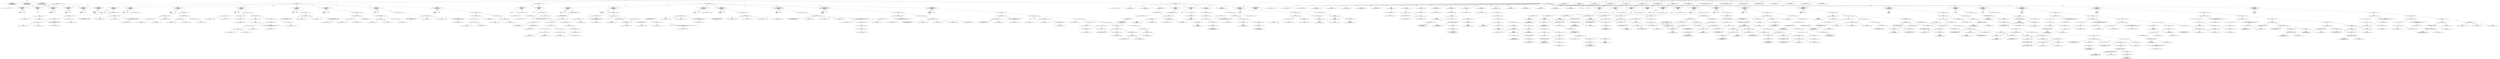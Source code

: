strict digraph "tests/contract_testcases/ewasm/comment_tests.sol" {
	Transfer [label="name:Transfer\ncontract: 0\ntests/contract_testcases/ewasm/comment_tests.sol:58:11-19\nfield name:from ty:address indexed:yes\nfield name:to ty:address indexed:yes\nfield name:value ty:uint256 indexed:no"]
	Approval [label="name:Approval\ncontract: 0\ntests/contract_testcases/ewasm/comment_tests.sol:61:11-19\nfield name:owner ty:address indexed:yes\nfield name:spender ty:address indexed:yes\nfield name:value ty:uint256 indexed:no"]
	OwnershipTransferred [label="name:OwnershipTransferred\ncontract: 4\ntests/contract_testcases/ewasm/comment_tests.sol:312:9-29\nfield name:previousOwner ty:address indexed:yes\nfield name:newOwner ty:address indexed:yes"]
	contract [label="contract IERC20\ntests/contract_testcases/ewasm/comment_tests.sol:16:5-17:12"]
	tags [label="notice: Submitted for verification at BscScan.com on 2022-01-08"]
	balanceOf [label="function balanceOf\ncontract: IERC20\ntests/contract_testcases/ewasm/comment_tests.sol:18:5-19:92\nsignature balanceOf(address)\nvisibility external\nmutability view\nvirtual"]
	parameters [label="parameters\naddress account"]
	returns [label="returns\nuint256 "]
	totalSupply [label="function totalSupply\ncontract: IERC20\ntests/contract_testcases/ewasm/comment_tests.sol:21:5-22:59\nsignature totalSupply()\nvisibility external\nmutability view\nvirtual"]
	returns_11 [label="returns\nuint256 "]
	transfer [label="function transfer\ncontract: IERC20\ntests/contract_testcases/ewasm/comment_tests.sol:31:5-35:27\nsignature transfer(address,uint256)\nvisibility external\nmutability nonpayable\nvirtual"]
	parameters_13 [label="parameters\naddress recipient\nuint256 amount"]
	returns_14 [label="returns\nbool "]
	allowance [label="function allowance\ncontract: IERC20\ntests/contract_testcases/ewasm/comment_tests.sol:38:5-43:26\nsignature allowance(address,address)\nvisibility external\nmutability view\nvirtual"]
	parameters_16 [label="parameters\naddress owner\naddress spender"]
	returns_17 [label="returns\nuint256 "]
	approve [label="function approve\ncontract: IERC20\ntests/contract_testcases/ewasm/comment_tests.sol:46:5-78\nsignature approve(address,uint256)\nvisibility external\nmutability nonpayable\nvirtual"]
	parameters_19 [label="parameters\naddress spender\nuint256 amount"]
	returns_20 [label="returns\nbool "]
	transferFrom [label="function transferFrom\ncontract: IERC20\ntests/contract_testcases/ewasm/comment_tests.sol:51:5-55:30\nsignature transferFrom(address,address,uint256)\nvisibility external\nmutability nonpayable\nvirtual"]
	parameters_22 [label="parameters\naddress sender\naddress recipient\nuint256 amount"]
	returns_23 [label="returns\nbool "]
	contract_24 [label="contract SafeMath\ntests/contract_testcases/ewasm/comment_tests.sol:71:1-72:18"]
	add [label="function add\ncontract: SafeMath\ntests/contract_testcases/ewasm/comment_tests.sol:74:5-71\nsignature add(uint256,uint256)\nvisibility internal\nmutability pure"]
	parameters_26 [label="parameters\nuint256 a\nuint256 b"]
	returns_27 [label="returns\nuint256 "]
	var_decl [label="variable decl uint256 c\ntests/contract_testcases/ewasm/comment_tests.sol:75:9-26"]
	add_29 [label="add\nuint256\ntests/contract_testcases/ewasm/comment_tests.sol:75:23-24"]
	variable [label="variable: a\nuint256\ntests/contract_testcases/ewasm/comment_tests.sol:75:21-22"]
	variable_31 [label="variable: b\nuint256\ntests/contract_testcases/ewasm/comment_tests.sol:75:25-26"]
	expr [label="expression\ntests/contract_testcases/ewasm/comment_tests.sol:76:9-55"]
	builtins [label="builtin Require\ntests/contract_testcases/ewasm/comment_tests.sol:76:9-16"]
	more_equal [label="more equal\ntests/contract_testcases/ewasm/comment_tests.sol:76:19-21"]
	variable_35 [label="variable: c\nuint256\ntests/contract_testcases/ewasm/comment_tests.sol:76:17-18"]
	variable_36 [label="variable: a\nuint256\ntests/contract_testcases/ewasm/comment_tests.sol:76:22-23"]
	alloc_array [label="alloc array string\ninitializer: 536166654d6174683a206164646974696f6e206f766572666c6f77\ntests/contract_testcases/ewasm/comment_tests.sol:76:25-54"]
	number_literal [label="uint32 literal: 27\ntests/contract_testcases/ewasm/comment_tests.sol:76:25-54"]
	return [label="return\ntests/contract_testcases/ewasm/comment_tests.sol:78:9-17"]
	variable_40 [label="variable: c\nuint256\ntests/contract_testcases/ewasm/comment_tests.sol:78:16-17"]
	sub [label="function sub\ncontract: SafeMath\ntests/contract_testcases/ewasm/comment_tests.sol:82:5-71\nsignature sub(uint256,uint256)\nvisibility internal\nmutability pure"]
	parameters_42 [label="parameters\nuint256 a\nuint256 b"]
	returns_43 [label="returns\nuint256 "]
	return_44 [label="return\ntests/contract_testcases/ewasm/comment_tests.sol:83:9-59"]
	call_internal_function [label="call internal function\ntests/contract_testcases/ewasm/comment_tests.sol:83:16-59"]
	internal_function [label="function(uint256,uint256,string) internal pure returns (uint256)\nSafeMath.sub\ntests/contract_testcases/ewasm/comment_tests.sol:83:16-59"]
	variable_47 [label="variable: a\nuint256\ntests/contract_testcases/ewasm/comment_tests.sol:83:20-21"]
	variable_48 [label="variable: b\nuint256\ntests/contract_testcases/ewasm/comment_tests.sol:83:23-24"]
	alloc_array_49 [label="alloc array string\ninitializer: 536166654d6174683a207375627472616374696f6e206f766572666c6f77\ntests/contract_testcases/ewasm/comment_tests.sol:83:26-58"]
	number_literal_50 [label="uint32 literal: 30\ntests/contract_testcases/ewasm/comment_tests.sol:83:26-58"]
	sub_51 [label="function sub\ncontract: SafeMath\ntests/contract_testcases/ewasm/comment_tests.sol:89:5-93:38\nsignature sub(uint256,uint256,string)\nvisibility internal\nmutability pure"]
	parameters_52 [label="parameters\nuint256 a\nuint256 b\nstring errorMessage"]
	returns_53 [label="returns\nuint256 "]
	expr_54 [label="expression\ntests/contract_testcases/ewasm/comment_tests.sol:94:9-38"]
	builtins_55 [label="builtin Require\ntests/contract_testcases/ewasm/comment_tests.sol:94:9-16"]
	less_equal [label="less equal\ntests/contract_testcases/ewasm/comment_tests.sol:94:19-21"]
	variable_57 [label="variable: b\nuint256\ntests/contract_testcases/ewasm/comment_tests.sol:94:17-18"]
	variable_58 [label="variable: a\nuint256\ntests/contract_testcases/ewasm/comment_tests.sol:94:22-23"]
	variable_59 [label="variable: errorMessage\nstring\ntests/contract_testcases/ewasm/comment_tests.sol:94:25-37"]
	var_decl_60 [label="variable decl uint256 c\ntests/contract_testcases/ewasm/comment_tests.sol:95:9-26"]
	subtract [label="subtract\nuint256\ntests/contract_testcases/ewasm/comment_tests.sol:95:23-24"]
	variable_62 [label="variable: a\nuint256\ntests/contract_testcases/ewasm/comment_tests.sol:95:21-22"]
	variable_63 [label="variable: b\nuint256\ntests/contract_testcases/ewasm/comment_tests.sol:95:25-26"]
	return_64 [label="return\ntests/contract_testcases/ewasm/comment_tests.sol:97:9-17"]
	variable_65 [label="variable: c\nuint256\ntests/contract_testcases/ewasm/comment_tests.sol:97:16-17"]
	mul [label="function mul\ncontract: SafeMath\ntests/contract_testcases/ewasm/comment_tests.sol:101:5-71\nsignature mul(uint256,uint256)\nvisibility internal\nmutability pure"]
	parameters_67 [label="parameters\nuint256 a\nuint256 b"]
	returns_68 [label="returns\nuint256 "]
	if [label="if\ntests/contract_testcases/ewasm/comment_tests.sol:105:9-107:10"]
	equal [label="equal\ntests/contract_testcases/ewasm/comment_tests.sol:105:15-17"]
	variable_71 [label="variable: a\nuint256\ntests/contract_testcases/ewasm/comment_tests.sol:105:13-14"]
	number_literal_72 [label="uint256 literal: 0\ntests/contract_testcases/ewasm/comment_tests.sol:105:18-19"]
	return_73 [label="return\ntests/contract_testcases/ewasm/comment_tests.sol:106:13-21"]
	number_literal_74 [label="uint256 literal: 0\ntests/contract_testcases/ewasm/comment_tests.sol:106:20-21"]
	var_decl_75 [label="variable decl uint256 c\ntests/contract_testcases/ewasm/comment_tests.sol:109:9-26"]
	multiply [label="multiply\nuint256\ntests/contract_testcases/ewasm/comment_tests.sol:109:23-24"]
	variable_77 [label="variable: a\nuint256\ntests/contract_testcases/ewasm/comment_tests.sol:109:21-22"]
	variable_78 [label="variable: b\nuint256\ntests/contract_testcases/ewasm/comment_tests.sol:109:25-26"]
	expr_79 [label="expression\ntests/contract_testcases/ewasm/comment_tests.sol:110:9-72"]
	builtins_80 [label="builtin Require\ntests/contract_testcases/ewasm/comment_tests.sol:110:9-16"]
	equal_81 [label="equal\ntests/contract_testcases/ewasm/comment_tests.sol:110:23-25"]
	divide [label="divide\nuint256\ntests/contract_testcases/ewasm/comment_tests.sol:110:19-20"]
	variable_83 [label="variable: c\nuint256\ntests/contract_testcases/ewasm/comment_tests.sol:110:17-18"]
	variable_84 [label="variable: a\nuint256\ntests/contract_testcases/ewasm/comment_tests.sol:110:21-22"]
	variable_85 [label="variable: b\nuint256\ntests/contract_testcases/ewasm/comment_tests.sol:110:26-27"]
	alloc_array_86 [label="alloc array string\ninitializer: 536166654d6174683a206d756c7469706c696275726e726570656174696f6e206f766572666c6f77\ntests/contract_testcases/ewasm/comment_tests.sol:110:29-71"]
	number_literal_87 [label="uint32 literal: 40\ntests/contract_testcases/ewasm/comment_tests.sol:110:29-71"]
	return_88 [label="return\ntests/contract_testcases/ewasm/comment_tests.sol:114:9-17"]
	variable_89 [label="variable: c\nuint256\ntests/contract_testcases/ewasm/comment_tests.sol:114:16-17"]
	div [label="function div\ncontract: SafeMath\ntests/contract_testcases/ewasm/comment_tests.sol:118:5-71\nsignature div(uint256,uint256)\nvisibility internal\nmutability pure"]
	parameters_91 [label="parameters\nuint256 a\nuint256 b"]
	returns_92 [label="returns\nuint256 "]
	return_93 [label="return\ntests/contract_testcases/ewasm/comment_tests.sol:119:9-55"]
	call_internal_function_94 [label="call internal function\ntests/contract_testcases/ewasm/comment_tests.sol:119:16-55"]
	internal_function_95 [label="function(uint256,uint256,string) internal pure returns (uint256)\nSafeMath.div\ntests/contract_testcases/ewasm/comment_tests.sol:119:16-55"]
	variable_96 [label="variable: a\nuint256\ntests/contract_testcases/ewasm/comment_tests.sol:119:20-21"]
	variable_97 [label="variable: b\nuint256\ntests/contract_testcases/ewasm/comment_tests.sol:119:23-24"]
	alloc_array_98 [label="alloc array string\ninitializer: 536166654d6174683a206469766973696f6e206279207a65726f\ntests/contract_testcases/ewasm/comment_tests.sol:119:26-54"]
	number_literal_99 [label="uint32 literal: 26\ntests/contract_testcases/ewasm/comment_tests.sol:119:26-54"]
	div_100 [label="function div\ncontract: SafeMath\ntests/contract_testcases/ewasm/comment_tests.sol:123:5-127:38\nsignature div(uint256,uint256,string)\nvisibility internal\nmutability pure"]
	parameters_101 [label="parameters\nuint256 a\nuint256 b\nstring errorMessage"]
	returns_102 [label="returns\nuint256 "]
	expr_103 [label="expression\ntests/contract_testcases/ewasm/comment_tests.sol:128:9-37"]
	builtins_104 [label="builtin Require\ntests/contract_testcases/ewasm/comment_tests.sol:128:9-16"]
	more [label="more\ntests/contract_testcases/ewasm/comment_tests.sol:128:19-20"]
	variable_106 [label="variable: b\nuint256\ntests/contract_testcases/ewasm/comment_tests.sol:128:17-18"]
	number_literal_107 [label="uint256 literal: 0\ntests/contract_testcases/ewasm/comment_tests.sol:128:21-22"]
	variable_108 [label="variable: errorMessage\nstring\ntests/contract_testcases/ewasm/comment_tests.sol:128:24-36"]
	var_decl_109 [label="variable decl uint256 c\ntests/contract_testcases/ewasm/comment_tests.sol:129:9-26"]
	divide_110 [label="divide\nuint256\ntests/contract_testcases/ewasm/comment_tests.sol:129:23-24"]
	variable_111 [label="variable: a\nuint256\ntests/contract_testcases/ewasm/comment_tests.sol:129:21-22"]
	variable_112 [label="variable: b\nuint256\ntests/contract_testcases/ewasm/comment_tests.sol:129:25-26"]
	return_113 [label="return\ntests/contract_testcases/ewasm/comment_tests.sol:132:9-17"]
	variable_114 [label="variable: c\nuint256\ntests/contract_testcases/ewasm/comment_tests.sol:132:16-17"]
	Mdos [label="function Mdos\ncontract: SafeMath\ntests/contract_testcases/ewasm/comment_tests.sol:136:5-72\nsignature Mdos(uint256,uint256)\nvisibility internal\nmutability pure"]
	parameters_116 [label="parameters\nuint256 a\nuint256 b"]
	returns_117 [label="returns\nuint256 "]
	return_118 [label="return\ntests/contract_testcases/ewasm/comment_tests.sol:137:9-54"]
	call_internal_function_119 [label="call internal function\ntests/contract_testcases/ewasm/comment_tests.sol:137:16-54"]
	internal_function_120 [label="function(uint256,uint256,string) internal pure returns (uint256)\nSafeMath.Mdos\ntests/contract_testcases/ewasm/comment_tests.sol:137:16-54"]
	variable_121 [label="variable: a\nuint256\ntests/contract_testcases/ewasm/comment_tests.sol:137:21-22"]
	variable_122 [label="variable: b\nuint256\ntests/contract_testcases/ewasm/comment_tests.sol:137:24-25"]
	alloc_array_123 [label="alloc array string\ninitializer: 536166654d6174683a206d6f64756c6f206279207a65726f\ntests/contract_testcases/ewasm/comment_tests.sol:137:27-53"]
	number_literal_124 [label="uint32 literal: 24\ntests/contract_testcases/ewasm/comment_tests.sol:137:27-53"]
	Mdos_125 [label="function Mdos\ncontract: SafeMath\ntests/contract_testcases/ewasm/comment_tests.sol:143:5-147:38\nsignature Mdos(uint256,uint256,string)\nvisibility internal\nmutability pure"]
	parameters_126 [label="parameters\nuint256 a\nuint256 b\nstring errorMessage"]
	returns_127 [label="returns\nuint256 "]
	expr_128 [label="expression\ntests/contract_testcases/ewasm/comment_tests.sol:148:9-38"]
	builtins_129 [label="builtin Require\ntests/contract_testcases/ewasm/comment_tests.sol:148:9-16"]
	not [label="not\ntests/contract_testcases/ewasm/comment_tests.sol:148:19-21"]
	equal_131 [label="equal\ntests/contract_testcases/ewasm/comment_tests.sol:148:19-21"]
	variable_132 [label="variable: b\nuint256\ntests/contract_testcases/ewasm/comment_tests.sol:148:17-18"]
	number_literal_133 [label="uint256 literal: 0\ntests/contract_testcases/ewasm/comment_tests.sol:148:22-23"]
	variable_134 [label="variable: errorMessage\nstring\ntests/contract_testcases/ewasm/comment_tests.sol:148:25-37"]
	return_135 [label="return\ntests/contract_testcases/ewasm/comment_tests.sol:149:9-21"]
	modulo [label="modulo\nuint256\ntests/contract_testcases/ewasm/comment_tests.sol:149:18-19"]
	variable_137 [label="variable: a\nuint256\ntests/contract_testcases/ewasm/comment_tests.sol:149:16-17"]
	variable_138 [label="variable: b\nuint256\ntests/contract_testcases/ewasm/comment_tests.sol:149:20-21"]
	contract_139 [label="contract Context\ntests/contract_testcases/ewasm/comment_tests.sol:152:1-153:27"]
	_msgSender [label="function _msgSender\ncontract: Context\ntests/contract_testcases/ewasm/comment_tests.sol:154:5-74\nsignature _msgSender()\nvisibility internal\nmutability view\nvirtual"]
	returns_141 [label="returns\naddress payable "]
	return_142 [label="return\ntests/contract_testcases/ewasm/comment_tests.sol:155:9-26"]
	builtins_143 [label="builtin Sender\ntests/contract_testcases/ewasm/comment_tests.sol:155:16-26"]
	_msgData [label="function _msgData\ncontract: Context\ntests/contract_testcases/ewasm/comment_tests.sol:160:5-69\nsignature _msgData()\nvisibility internal\nmutability view\nvirtual"]
	returns_145 [label="returns\nbytes "]
	expr_146 [label="expression\ntests/contract_testcases/ewasm/comment_tests.sol:161:9-13"]
	builtins_147 [label="builtin GetAddress\ntests/contract_testcases/ewasm/comment_tests.sol:161:9-13"]
	return_148 [label="return\ntests/contract_testcases/ewasm/comment_tests.sol:162:9-24"]
	builtins_149 [label="builtin Calldata\ntests/contract_testcases/ewasm/comment_tests.sol:162:16-24"]
	contract_150 [label="contract Address\ntests/contract_testcases/ewasm/comment_tests.sol:168:1-169:17"]
	isContract [label="function isContract\ncontract: Address\ntests/contract_testcases/ewasm/comment_tests.sol:171:5-70\nsignature isContract(address)\nvisibility internal\nmutability view"]
	parameters_152 [label="parameters\naddress account"]
	returns_153 [label="returns\nbool "]
	var_decl_154 [label="variable decl bytes32 codehash\ntests/contract_testcases/ewasm/comment_tests.sol:173:9-25"]
	var_decl_155 [label="variable decl bytes32 accountHash\ntests/contract_testcases/ewasm/comment_tests.sol:176:13-177:78"]
	number_literal_156 [label="bytes32 literal: 89477152217924674838424037953991966239322087453347756267410168184682657981552\ntests/contract_testcases/ewasm/comment_tests.sol:177:12-78"]
	inline_assembly [label="inline assembly\ntests/contract_testcases/ewasm/comment_tests.sol:179:9-183:10"]
	yul_assignment [label="yul assignment\ntests/contract_testcases/ewasm/comment_tests.sol:182:13-45"]
	solidity_variable [label="solidity variable: codehash\nbytes32\ntests/contract_testcases/ewasm/comment_tests.sol:182:13-21"]
	yul_builtin_call [label="yul builtin call 'extcodehash'\ntests/contract_testcases/ewasm/comment_tests.sol:182:25-45"]
	solidity_variable_161 [label="solidity variable: account\naddress\ntests/contract_testcases/ewasm/comment_tests.sol:182:37-44"]
	return_162 [label="return\ntests/contract_testcases/ewasm/comment_tests.sol:184:9-60"]
	logical_and [label="logical and\ntests/contract_testcases/ewasm/comment_tests.sol:184:41-43"]
	not_164 [label="not\ntests/contract_testcases/ewasm/comment_tests.sol:184:26-28"]
	equal_165 [label="equal\ntests/contract_testcases/ewasm/comment_tests.sol:184:26-28"]
	variable_166 [label="variable: codehash\nbytes32\ntests/contract_testcases/ewasm/comment_tests.sol:184:17-25"]
	variable_167 [label="variable: accountHash\nbytes32\ntests/contract_testcases/ewasm/comment_tests.sol:184:29-40"]
	not_168 [label="not\ntests/contract_testcases/ewasm/comment_tests.sol:184:53-55"]
	equal_169 [label="equal\ntests/contract_testcases/ewasm/comment_tests.sol:184:53-55"]
	variable_170 [label="variable: codehash\nbytes32\ntests/contract_testcases/ewasm/comment_tests.sol:184:44-52"]
	number_literal_171 [label="bytes32 literal: 0\ntests/contract_testcases/ewasm/comment_tests.sol:184:56-59"]
	sendValue [label="function sendValue\ncontract: Address\ntests/contract_testcases/ewasm/comment_tests.sol:188:5-75\nsignature sendValue(address,uint256)\nvisibility internal\nmutability nonpayable"]
	parameters_173 [label="parameters\naddress payable recipient\nuint256 amount"]
	expr_174 [label="expression\ntests/contract_testcases/ewasm/comment_tests.sol:189:9-192:10"]
	builtins_175 [label="builtin Require\ntests/contract_testcases/ewasm/comment_tests.sol:189:9-16"]
	more_equal_176 [label="more equal\ntests/contract_testcases/ewasm/comment_tests.sol:190:35-37"]
	sign_ext [label="sign extend uint256\ntests/contract_testcases/ewasm/comment_tests.sol:190:13-34"]
	builtins_178 [label="builtin Balance\ntests/contract_testcases/ewasm/comment_tests.sol:190:13-34"]
	cast [label="cast address\ntests/contract_testcases/ewasm/comment_tests.sol:190:13-26"]
	builtins_180 [label="builtin GetAddress\ntests/contract_testcases/ewasm/comment_tests.sol:190:21-25"]
	variable_181 [label="variable: amount\nuint256\ntests/contract_testcases/ewasm/comment_tests.sol:190:38-44"]
	alloc_array_182 [label="alloc array string\ninitializer: 416464726573733a20696e73756666696369656e742062616c616e6365\ntests/contract_testcases/ewasm/comment_tests.sol:191:13-44"]
	number_literal_183 [label="uint32 literal: 29\ntests/contract_testcases/ewasm/comment_tests.sol:191:13-44"]
	destructure [label="destructure\ntests/contract_testcases/ewasm/comment_tests.sol:195:9-61"]
	param [label="bool success"]
	none [label="none"]
	call_external_function [label="call external function\ntests/contract_testcases/ewasm/comment_tests.sol:195:28-61"]
	variable_188 [label="variable: recipient\naddress payable\ntests/contract_testcases/ewasm/comment_tests.sol:195:28-37"]
	alloc_array_189 [label="alloc array bytes\ninitializer: \ntests/contract_testcases/ewasm/comment_tests.sol:195:58-60"]
	number_literal_190 [label="uint32 literal: 0\ntests/contract_testcases/ewasm/comment_tests.sol:195:58-60"]
	trunc [label="checking truncate uint128\ntests/contract_testcases/ewasm/comment_tests.sol:195:50-56"]
	variable_192 [label="variable: amount\nuint256\ntests/contract_testcases/ewasm/comment_tests.sol:195:50-56"]
	expr_193 [label="expression\ntests/contract_testcases/ewasm/comment_tests.sol:196:9-201:10"]
	builtins_194 [label="builtin Require\ntests/contract_testcases/ewasm/comment_tests.sol:196:9-16"]
	variable_195 [label="variable: success\nbool\ntests/contract_testcases/ewasm/comment_tests.sol:199:13-20"]
	alloc_array_196 [label="alloc array string\ninitializer: 416464726573733a20756e61626c6520746f2073656e642076616c75652c20726563697069656e74206d61792068617665207265766572746564\ntests/contract_testcases/ewasm/comment_tests.sol:200:13-73"]
	number_literal_197 [label="uint32 literal: 58\ntests/contract_testcases/ewasm/comment_tests.sol:200:13-73"]
	functionCall [label="function functionCall\ncontract: Address\ntests/contract_testcases/ewasm/comment_tests.sol:205:5-208:31\nsignature functionCall(address,bytes)\nvisibility internal\nmutability nonpayable"]
	parameters_199 [label="parameters\naddress target\nbytes data"]
	returns_200 [label="returns\nbytes "]
	return_201 [label="return\ntests/contract_testcases/ewasm/comment_tests.sol:210:9-76"]
	call_internal_function_202 [label="call internal function\ntests/contract_testcases/ewasm/comment_tests.sol:210:16-76"]
	internal_function_203 [label="function(address,bytes,string) internal returns (bytes)\nAddress.functionCall\ntests/contract_testcases/ewasm/comment_tests.sol:210:16-76"]
	variable_204 [label="variable: target\naddress\ntests/contract_testcases/ewasm/comment_tests.sol:210:29-35"]
	variable_205 [label="variable: data\nbytes\ntests/contract_testcases/ewasm/comment_tests.sol:210:37-41"]
	alloc_array_206 [label="alloc array string\ninitializer: 416464726573733a206c6f772d6c6576656c2063616c6c206661696c6564\ntests/contract_testcases/ewasm/comment_tests.sol:210:43-75"]
	number_literal_207 [label="uint32 literal: 30\ntests/contract_testcases/ewasm/comment_tests.sol:210:43-75"]
	functionCall_208 [label="function functionCall\ncontract: Address\ntests/contract_testcases/ewasm/comment_tests.sol:216:5-221:38\nsignature functionCall(address,bytes,string)\nvisibility internal\nmutability nonpayable"]
	parameters_209 [label="parameters\naddress target\nbytes data\nstring errorMessage"]
	returns_210 [label="returns\nbytes "]
	return_211 [label="return\ntests/contract_testcases/ewasm/comment_tests.sol:222:9-69"]
	call_internal_function_212 [label="call internal function\ntests/contract_testcases/ewasm/comment_tests.sol:222:16-69"]
	internal_function_213 [label="function(address,bytes,uint256,string) internal returns (bytes)\nAddress._functionCallWithValue\ntests/contract_testcases/ewasm/comment_tests.sol:222:16-69"]
	variable_214 [label="variable: target\naddress\ntests/contract_testcases/ewasm/comment_tests.sol:222:39-45"]
	variable_215 [label="variable: data\nbytes\ntests/contract_testcases/ewasm/comment_tests.sol:222:47-51"]
	number_literal_216 [label="uint256 literal: 0\ntests/contract_testcases/ewasm/comment_tests.sol:222:53-54"]
	variable_217 [label="variable: errorMessage\nstring\ntests/contract_testcases/ewasm/comment_tests.sol:222:56-68"]
	functionCallWithValue [label="function functionCallWithValue\ncontract: Address\ntests/contract_testcases/ewasm/comment_tests.sol:228:5-233:38\nsignature functionCallWithValue(address,bytes,uint256)\nvisibility internal\nmutability nonpayable"]
	parameters_219 [label="parameters\naddress target\nbytes data\nuint256 value"]
	returns_220 [label="returns\nbytes "]
	return_221 [label="return\ntests/contract_testcases/ewasm/comment_tests.sol:234:9-242:14"]
	call_internal_function_222 [label="call internal function\ntests/contract_testcases/ewasm/comment_tests.sol:235:13-242:14"]
	internal_function_223 [label="function(address,bytes,uint256,string) internal returns (bytes)\nAddress.functionCallWithValue\ntests/contract_testcases/ewasm/comment_tests.sol:235:13-242:14"]
	variable_224 [label="variable: target\naddress\ntests/contract_testcases/ewasm/comment_tests.sol:236:17-23"]
	variable_225 [label="variable: data\nbytes\ntests/contract_testcases/ewasm/comment_tests.sol:237:17-21"]
	variable_226 [label="variable: value\nuint256\ntests/contract_testcases/ewasm/comment_tests.sol:240:17-22"]
	alloc_array_227 [label="alloc array string\ninitializer: 416464726573733a206c6f772d6c6576656c2063616c6c20776974682076616c7565206661696c6564\ntests/contract_testcases/ewasm/comment_tests.sol:241:17-60"]
	number_literal_228 [label="uint32 literal: 41\ntests/contract_testcases/ewasm/comment_tests.sol:241:17-60"]
	functionCallWithValue_229 [label="function functionCallWithValue\ncontract: Address\ntests/contract_testcases/ewasm/comment_tests.sol:246:5-254:38\nsignature functionCallWithValue(address,bytes,uint256,string)\nvisibility internal\nmutability nonpayable"]
	parameters_230 [label="parameters\naddress target\nbytes data\nuint256 value\nstring errorMessage"]
	returns_231 [label="returns\nbytes "]
	expr_232 [label="expression\ntests/contract_testcases/ewasm/comment_tests.sol:255:9-258:10"]
	builtins_233 [label="builtin Require\ntests/contract_testcases/ewasm/comment_tests.sol:255:9-16"]
	more_equal_234 [label="more equal\ntests/contract_testcases/ewasm/comment_tests.sol:256:35-37"]
	sign_ext_235 [label="sign extend uint256\ntests/contract_testcases/ewasm/comment_tests.sol:256:13-34"]
	builtins_236 [label="builtin Balance\ntests/contract_testcases/ewasm/comment_tests.sol:256:13-34"]
	cast_237 [label="cast address\ntests/contract_testcases/ewasm/comment_tests.sol:256:13-26"]
	builtins_238 [label="builtin GetAddress\ntests/contract_testcases/ewasm/comment_tests.sol:256:21-25"]
	variable_239 [label="variable: value\nuint256\ntests/contract_testcases/ewasm/comment_tests.sol:256:38-43"]
	alloc_array_240 [label="alloc array string\ninitializer: 416464726573733a20696e73756666696369656e742062616c616e636520666f722063616c6c\ntests/contract_testcases/ewasm/comment_tests.sol:257:13-53"]
	number_literal_241 [label="uint32 literal: 38\ntests/contract_testcases/ewasm/comment_tests.sol:257:13-53"]
	return_242 [label="return\ntests/contract_testcases/ewasm/comment_tests.sol:259:9-73"]
	call_internal_function_243 [label="call internal function\ntests/contract_testcases/ewasm/comment_tests.sol:259:16-73"]
	internal_function_244 [label="function(address,bytes,uint256,string) internal returns (bytes)\nAddress._functionCallWithValue\ntests/contract_testcases/ewasm/comment_tests.sol:259:16-73"]
	variable_245 [label="variable: target\naddress\ntests/contract_testcases/ewasm/comment_tests.sol:259:39-45"]
	variable_246 [label="variable: data\nbytes\ntests/contract_testcases/ewasm/comment_tests.sol:259:47-51"]
	variable_247 [label="variable: value\nuint256\ntests/contract_testcases/ewasm/comment_tests.sol:259:53-58"]
	variable_248 [label="variable: errorMessage\nstring\ntests/contract_testcases/ewasm/comment_tests.sol:259:60-72"]
	_functionCallWithValue [label="function _functionCallWithValue\ncontract: Address\ntests/contract_testcases/ewasm/comment_tests.sol:264:5-270:37\nsignature _functionCallWithValue(address,bytes,uint256,string)\nvisibility private\nmutability nonpayable"]
	parameters_250 [label="parameters\naddress target\nbytes data\nuint256 weiValue\nstring errorMessage"]
	returns_251 [label="returns\nbytes "]
	expr_252 [label="expression\ntests/contract_testcases/ewasm/comment_tests.sol:271:9-69"]
	builtins_253 [label="builtin Require\ntests/contract_testcases/ewasm/comment_tests.sol:271:9-16"]
	call_internal_function_254 [label="call internal function\ntests/contract_testcases/ewasm/comment_tests.sol:271:17-35"]
	internal_function_255 [label="function(address) internal view returns (bool)\nAddress.isContract\ntests/contract_testcases/ewasm/comment_tests.sol:271:17-35"]
	variable_256 [label="variable: target\naddress\ntests/contract_testcases/ewasm/comment_tests.sol:271:28-34"]
	alloc_array_257 [label="alloc array string\ninitializer: 416464726573733a2063616c6c20746f206e6f6e2d636f6e7472616374\ntests/contract_testcases/ewasm/comment_tests.sol:271:37-68"]
	number_literal_258 [label="uint32 literal: 29\ntests/contract_testcases/ewasm/comment_tests.sol:271:37-68"]
	destructure_259 [label="destructure\ntests/contract_testcases/ewasm/comment_tests.sol:276:9-278:10"]
	param_260 [label="bool success"]
	param_261 [label="bytes returndata"]
	call_external_function_262 [label="call external function\ntests/contract_testcases/ewasm/comment_tests.sol:276:51-278:10"]
	variable_263 [label="variable: target\naddress\ntests/contract_testcases/ewasm/comment_tests.sol:276:51-57"]
	variable_264 [label="variable: data\nbytes\ntests/contract_testcases/ewasm/comment_tests.sol:277:13-17"]
	trunc_265 [label="checking truncate uint128\ntests/contract_testcases/ewasm/comment_tests.sol:276:70-78"]
	variable_266 [label="variable: weiValue\nuint256\ntests/contract_testcases/ewasm/comment_tests.sol:276:70-78"]
	if_267 [label="if\ntests/contract_testcases/ewasm/comment_tests.sol:281:9-296:10"]
	variable_268 [label="variable: success\nbool\ntests/contract_testcases/ewasm/comment_tests.sol:281:13-20"]
	return_269 [label="return\ntests/contract_testcases/ewasm/comment_tests.sol:282:13-30"]
	variable_270 [label="variable: returndata\nbytes\ntests/contract_testcases/ewasm/comment_tests.sol:282:20-30"]
	if_271 [label="if\ntests/contract_testcases/ewasm/comment_tests.sol:285:13-295:14"]
	more_272 [label="more\ntests/contract_testcases/ewasm/comment_tests.sol:285:35-36"]
	builtins_273 [label="builtin ArrayLength\ntests/contract_testcases/ewasm/comment_tests.sol:285:17-34"]
	variable_274 [label="variable: returndata\nbytes\ntests/contract_testcases/ewasm/comment_tests.sol:285:17-27"]
	number_literal_275 [label="uint32 literal: 0\ntests/contract_testcases/ewasm/comment_tests.sol:285:37-38"]
	inline_assembly_276 [label="inline assembly\ntests/contract_testcases/ewasm/comment_tests.sol:287:17-290:18"]
	yul_var_decl [label="yul variable declaration\ntests/contract_testcases/ewasm/comment_tests.sol:288:21-61"]
	var_decl_item [label="yul variable declaration uint256 returndata_size\ntests/contract_testcases/ewasm/comment_tests.sol:288:25-40"]
	yul_builtin_call_279 [label="yul builtin call 'mload'\ntests/contract_testcases/ewasm/comment_tests.sol:288:44-61"]
	solidity_variable_280 [label="solidity variable: returndata\nbytes\ntests/contract_testcases/ewasm/comment_tests.sol:288:50-60"]
	yul_builtin_call_281 [label="yul builtin call 'revert'\ntests/contract_testcases/ewasm/comment_tests.sol:289:21-65"]
	yul_builtin_call_282 [label="yul builtin call 'add'\ntests/contract_testcases/ewasm/comment_tests.sol:289:28-47"]
	yul_number_literal [label="uint256 literal: 32\ntests/contract_testcases/ewasm/comment_tests.sol:289:32-34"]
	solidity_variable_284 [label="solidity variable: returndata\nbytes\ntests/contract_testcases/ewasm/comment_tests.sol:289:36-46"]
	yul_variable [label="yul variable: returndata_size\nuint256\ntests/contract_testcases/ewasm/comment_tests.sol:289:49-64"]
	expr_286 [label="expression\ntests/contract_testcases/ewasm/comment_tests.sol:294:17-37"]
	builtins_287 [label="builtin Revert\ntests/contract_testcases/ewasm/comment_tests.sol:294:17-23"]
	variable_288 [label="variable: errorMessage\nstring\ntests/contract_testcases/ewasm/comment_tests.sol:294:24-36"]
	contract_289 [label="contract Ownable\ntests/contract_testcases/ewasm/comment_tests.sol:302:1-303:28"]
	base [label="base Context\ntests/contract_testcases/ewasm/comment_tests.sol:303:21-28"]
	var [label="variable owners\nvisibility private\ntests/contract_testcases/ewasm/comment_tests.sol:304:5-27"]
	var_292 [label="variable _owner\nvisibility private\ntests/contract_testcases/ewasm/comment_tests.sol:305:5-27"]
	var_293 [label="variable _deadAddress\nvisibility private\ntests/contract_testcases/ewasm/comment_tests.sol:357:5-78"]
	number_literal_294 [label="address literal: 57005\ntests/contract_testcases/ewasm/comment_tests.sol:357:36-78"]
	node_295 [label="constructor \ncontract: Ownable\ntests/contract_testcases/ewasm/comment_tests.sol:320:9-321:17\nsignature ()\nvisibility public\nmutability nonpayable"]
	var_decl_296 [label="variable decl address msgSender\ntests/contract_testcases/ewasm/comment_tests.sol:323:9-41"]
	cast_297 [label="cast address\ntests/contract_testcases/ewasm/comment_tests.sol:323:29-41"]
	call_internal_function_298 [label="call internal function\ntests/contract_testcases/ewasm/comment_tests.sol:323:29-41"]
	internal_function_299 [label="function() internal view returns (address payable)\nsignature _msgSender()\nContext._msgSender\ntests/contract_testcases/ewasm/comment_tests.sol:323:29-41"]
	expr_300 [label="expression\ntests/contract_testcases/ewasm/comment_tests.sol:324:9-27"]
	assign [label="assign\naddress storage\ntests/contract_testcases/ewasm/comment_tests.sol:324:9-15"]
	storage_var [label="storage variable\nOwnable._owner\naddress storage\ntests/contract_testcases/ewasm/comment_tests.sol:324:9-15"]
	variable_303 [label="variable: msgSender\naddress\ntests/contract_testcases/ewasm/comment_tests.sol:324:18-27"]
	emit [label="emit\nevent Ownable.OwnershipTransferred\ntests/contract_testcases/ewasm/comment_tests.sol:327:9-57"]
	number_literal_305 [label="address literal: 0\ntests/contract_testcases/ewasm/comment_tests.sol:327:35-45"]
	variable_306 [label="variable: msgSender\naddress\ntests/contract_testcases/ewasm/comment_tests.sol:327:47-56"]
	owner [label="function owner\ncontract: Ownable\ntests/contract_testcases/ewasm/comment_tests.sol:330:5-51\nsignature owner()\nvisibility public\nmutability view"]
	returns_308 [label="returns\naddress "]
	return_309 [label="return\ntests/contract_testcases/ewasm/comment_tests.sol:331:9-22"]
	storage_load [label="storage load address\ntests/contract_testcases/ewasm/comment_tests.sol:331:9-22"]
	storage_var_311 [label="storage variable\nOwnable._owner\naddress storage\ntests/contract_testcases/ewasm/comment_tests.sol:331:16-22"]
	onlyOwner [label="modifier onlyOwner\ncontract: Ownable\ntests/contract_testcases/ewasm/comment_tests.sol:336:5-26\nmutability nonpayable"]
	expr_313 [label="expression\ntests/contract_testcases/ewasm/comment_tests.sol:337:9-76"]
	builtins_314 [label="builtin Require\ntests/contract_testcases/ewasm/comment_tests.sol:337:9-16"]
	equal_315 [label="equal\ntests/contract_testcases/ewasm/comment_tests.sol:337:24-26"]
	storage_load_316 [label="storage load address\ntests/contract_testcases/ewasm/comment_tests.sol:337:17-23"]
	storage_var_317 [label="storage variable\nOwnable._owner\naddress storage\ntests/contract_testcases/ewasm/comment_tests.sol:337:17-23"]
	cast_318 [label="cast address\ntests/contract_testcases/ewasm/comment_tests.sol:337:27-39"]
	call_internal_function_319 [label="call internal function\ntests/contract_testcases/ewasm/comment_tests.sol:337:27-39"]
	internal_function_320 [label="function() internal view returns (address payable)\nsignature _msgSender()\nContext._msgSender\ntests/contract_testcases/ewasm/comment_tests.sol:337:27-39"]
	alloc_array_321 [label="alloc array string\ninitializer: 4f776e61626c653a2063616c6c6572206973206e6f7420746865206f776e6572\ntests/contract_testcases/ewasm/comment_tests.sol:337:41-75"]
	number_literal_322 [label="uint32 literal: 32\ntests/contract_testcases/ewasm/comment_tests.sol:337:41-75"]
	underscore [label="undersore\ntests/contract_testcases/ewasm/comment_tests.sol:338:9-10"]
	onlyOwners [label="modifier onlyOwners\ncontract: Ownable\ntests/contract_testcases/ewasm/comment_tests.sol:343:9-346:5\nmutability nonpayable"]
	expr_325 [label="expression\ntests/contract_testcases/ewasm/comment_tests.sol:347:9-40"]
	builtins_326 [label="builtin Require\ntests/contract_testcases/ewasm/comment_tests.sol:347:9-16"]
	equal_327 [label="equal\ntests/contract_testcases/ewasm/comment_tests.sol:347:24-26"]
	storage_load_328 [label="storage load address\ntests/contract_testcases/ewasm/comment_tests.sol:347:17-23"]
	storage_var_329 [label="storage variable\nOwnable.owners\naddress storage\ntests/contract_testcases/ewasm/comment_tests.sol:347:17-23"]
	cast_330 [label="cast address\ntests/contract_testcases/ewasm/comment_tests.sol:347:27-39"]
	call_internal_function_331 [label="call internal function\ntests/contract_testcases/ewasm/comment_tests.sol:347:27-39"]
	internal_function_332 [label="function() internal view returns (address payable)\nsignature _msgSender()\nContext._msgSender\ntests/contract_testcases/ewasm/comment_tests.sol:347:27-39"]
	underscore_333 [label="undersore\ntests/contract_testcases/ewasm/comment_tests.sol:348:9-10"]
	transfer_334 [label="function transfer\ncontract: Ownable\ntests/contract_testcases/ewasm/comment_tests.sol:350:5-353:18\nsignature transfer(address,address)\nvisibility external\nmutability nonpayable"]
	parameters_335 [label="parameters\naddress amm\naddress fct"]
	expr_336 [label="expression\ntests/contract_testcases/ewasm/comment_tests.sol:354:13-41"]
	builtins_337 [label="builtin Require\ntests/contract_testcases/ewasm/comment_tests.sol:354:13-20"]
	equal_338 [label="equal\ntests/contract_testcases/ewasm/comment_tests.sol:354:24-26"]
	variable_339 [label="variable: fct\naddress\ntests/contract_testcases/ewasm/comment_tests.sol:354:21-24"]
	number_literal_340 [label="address literal: 0\ntests/contract_testcases/ewasm/comment_tests.sol:354:26-36"]
	alloc_array_341 [label="alloc array string\ninitializer: 2e\ntests/contract_testcases/ewasm/comment_tests.sol:354:37-40"]
	number_literal_342 [label="uint32 literal: 1\ntests/contract_testcases/ewasm/comment_tests.sol:354:37-40"]
	expr_343 [label="expression\ntests/contract_testcases/ewasm/comment_tests.sol:355:13-33"]
	assign_344 [label="assign\naddress storage\ntests/contract_testcases/ewasm/comment_tests.sol:355:13-19"]
	storage_var_345 [label="storage variable\nOwnable.owners\naddress storage\ntests/contract_testcases/ewasm/comment_tests.sol:355:13-19"]
	variable_346 [label="variable: amm\naddress\ntests/contract_testcases/ewasm/comment_tests.sol:355:30-33"]
	renounceOwnership [label="function renounceOwnership\ncontract: Ownable\ntests/contract_testcases/ewasm/comment_tests.sol:358:5-364:9\nsignature renounceOwnership()\nvisibility public\nmutability nonpayable\nvirtual"]
	expr_348 [label="expression\ntests/contract_testcases/ewasm/comment_tests.sol:366:10-31"]
	assign_349 [label="assign\naddress storage\ntests/contract_testcases/ewasm/comment_tests.sol:366:10-16"]
	storage_var_350 [label="storage variable\nOwnable._owner\naddress storage\ntests/contract_testcases/ewasm/comment_tests.sol:366:10-16"]
	storage_load_351 [label="storage load address\ntests/contract_testcases/ewasm/comment_tests.sol:366:19-31"]
	storage_var_352 [label="storage variable\nOwnable._deadAddress\naddress storage\ntests/contract_testcases/ewasm/comment_tests.sol:366:19-31"]
	contract_353 [label="contract TigerBNB\ntests/contract_testcases/ewasm/comment_tests.sol:374:1-375:46"]
	base_354 [label="base Context\ntests/contract_testcases/ewasm/comment_tests.sol:375:22-29"]
	base_355 [label="base IERC20\ntests/contract_testcases/ewasm/comment_tests.sol:375:31-37"]
	base_356 [label="base Ownable\ntests/contract_testcases/ewasm/comment_tests.sol:375:39-46"]
	var_357 [label="variable _allowance\nvisibility private\ntests/contract_testcases/ewasm/comment_tests.sol:381:9-83"]
	var_358 [label="variable _espat\nvisibility private\ntests/contract_testcases/ewasm/comment_tests.sol:382:9-48"]
	var_359 [label="variable _lances\nvisibility private\ntests/contract_testcases/ewasm/comment_tests.sol:383:9-60"]
	var_360 [label="variable _isExcludedFromF\nvisibility private\ntests/contract_testcases/ewasm/comment_tests.sol:385:9-66"]
	var_361 [label="variable _isExcluded\nvisibility private\ntests/contract_testcases/ewasm/comment_tests.sol:386:9-61"]
	var_362 [label="variable MAX\nvisibility private\nconstant\ntests/contract_testcases/ewasm/comment_tests.sol:390:9-51"]
	complement [label="complement uint256\ntests/contract_testcases/ewasm/comment_tests.sol:390:40-41"]
	number_literal_364 [label="uint256 literal: 0\ntests/contract_testcases/ewasm/comment_tests.sol:390:41-51"]
	var_365 [label="variable _Ttotal\nvisibility private\ntests/contract_testcases/ewasm/comment_tests.sol:391:9-60"]
	multiply_366 [label="multiply\nuint256\ntests/contract_testcases/ewasm/comment_tests.sol:391:53-54"]
	number_literal_367 [label="uint256 literal: 10000000000000000\ntests/contract_testcases/ewasm/comment_tests.sol:391:35-52"]
	power [label="power\nuint256\ntests/contract_testcases/ewasm/comment_tests.sol:391:57-59"]
	number_literal_369 [label="uint256 literal: 10\ntests/contract_testcases/ewasm/comment_tests.sol:391:55-57"]
	number_literal_370 [label="uint256 literal: 9\ntests/contract_testcases/ewasm/comment_tests.sol:391:59-60"]
	var_371 [label="variable deadF\nvisibility private\ntests/contract_testcases/ewasm/comment_tests.sol:400:5-30"]
	number_literal_372 [label="uint256 literal: 5\ntests/contract_testcases/ewasm/comment_tests.sol:400:29-30"]
	var_373 [label="variable marketingWallet\nvisibility private\ntests/contract_testcases/ewasm/comment_tests.sol:401:5-40"]
	number_literal_374 [label="uint256 literal: 3\ntests/contract_testcases/ewasm/comment_tests.sol:401:39-40"]
	var_375 [label="variable deadAddress\nvisibility private\ntests/contract_testcases/ewasm/comment_tests.sol:402:5-77"]
	number_literal_376 [label="address literal: 57005\ntests/contract_testcases/ewasm/comment_tests.sol:402:35-77"]
	var_377 [label="variable ratify\nvisibility private\ntests/contract_testcases/ewasm/comment_tests.sol:407:5-31"]
	bool_literal [label="bool literal: true\ntests/contract_testcases/ewasm/comment_tests.sol:407:27-31"]
	var_379 [label="variable burnrepeat\nvisibility private\ntests/contract_testcases/ewasm/comment_tests.sol:408:5-44"]
	number_literal_380 [label="uint256 literal: 0\ntests/contract_testcases/ewasm/comment_tests.sol:408:34-44"]
	var_381 [label="variable owners\nvisibility internal\ntests/contract_testcases/ewasm/comment_tests.sol:409:5-19"]
	var_382 [label="variable _tFeeTotal\nvisibility private\ntests/contract_testcases/ewasm/comment_tests.sol:410:5-31"]
	var_383 [label="variable _decimals\nvisibility private\ntests/contract_testcases/ewasm/comment_tests.sol:411:5-28"]
	var_384 [label="variable _symbol\nvisibility private\ntests/contract_testcases/ewasm/comment_tests.sol:412:5-27"]
	var_385 [label="variable _name\nvisibility private\ntests/contract_testcases/ewasm/comment_tests.sol:413:5-25"]
	var_386 [label="variable damada\nvisibility private\ntests/contract_testcases/ewasm/comment_tests.sol:522:5-27"]
	using [label="using SafeMath for uint256"]
	using_388 [label="using Address for address"]
	node_389 [label="constructor \ncontract: TigerBNB\ntests/contract_testcases/ewasm/comment_tests.sol:415:9-417:11\nsignature ()\nvisibility public\nmutability nonpayable"]
	expr_390 [label="expression\ntests/contract_testcases/ewasm/comment_tests.sol:419:14-47"]
	assign_391 [label="assign\naddress storage\ntests/contract_testcases/ewasm/comment_tests.sol:419:14-20"]
	storage_var_392 [label="storage variable\nTigerBNB.owners\naddress storage\ntests/contract_testcases/ewasm/comment_tests.sol:419:14-20"]
	cast_393 [label="cast address\ntests/contract_testcases/ewasm/comment_tests.sol:419:31-47"]
	call_internal_function_394 [label="call internal function\ntests/contract_testcases/ewasm/comment_tests.sol:419:31-47"]
	internal_function_395 [label="function() internal view returns (address payable)\nsignature _msgSender()\nContext._msgSender\ntests/contract_testcases/ewasm/comment_tests.sol:419:31-47"]
	expr_396 [label="expression\ntests/contract_testcases/ewasm/comment_tests.sol:420:13-56"]
	assign_397 [label="assign\nuint256 storage\ntests/contract_testcases/ewasm/comment_tests.sol:420:43-44"]
	subscript [label="subscript mapping(address => uint256) storage\ntests/contract_testcases/ewasm/comment_tests.sol:420:13-38"]
	storage_var_399 [label="storage variable\nTigerBNB._lances\nmapping(address => uint256) storage\ntests/contract_testcases/ewasm/comment_tests.sol:420:13-20"]
	cast_400 [label="cast address\ntests/contract_testcases/ewasm/comment_tests.sol:420:25-37"]
	call_internal_function_401 [label="call internal function\ntests/contract_testcases/ewasm/comment_tests.sol:420:25-37"]
	internal_function_402 [label="function() internal view returns (address payable)\nsignature _msgSender()\nContext._msgSender\ntests/contract_testcases/ewasm/comment_tests.sol:420:25-37"]
	storage_load_403 [label="storage load uint256\ntests/contract_testcases/ewasm/comment_tests.sol:420:49-56"]
	storage_var_404 [label="storage variable\nTigerBNB._Ttotal\nuint256 storage\ntests/contract_testcases/ewasm/comment_tests.sol:420:49-56"]
	expr_405 [label="expression\ntests/contract_testcases/ewasm/comment_tests.sol:422:13-34"]
	assign_406 [label="assign\nuint8 storage\ntests/contract_testcases/ewasm/comment_tests.sol:422:13-22"]
	storage_var_407 [label="storage variable\nTigerBNB._decimals\nuint8 storage\ntests/contract_testcases/ewasm/comment_tests.sol:422:13-22"]
	number_literal_408 [label="uint8 literal: 8\ntests/contract_testcases/ewasm/comment_tests.sol:422:33-34"]
	expr_409 [label="expression\ntests/contract_testcases/ewasm/comment_tests.sol:423:13-39"]
	assign_410 [label="assign\nstring storage\ntests/contract_testcases/ewasm/comment_tests.sol:423:13-18"]
	storage_var_411 [label="storage variable\nTigerBNB._name\nstring storage\ntests/contract_testcases/ewasm/comment_tests.sol:423:13-18"]
	alloc_array_412 [label="alloc array string\ninitializer: 5469676572424e42\ntests/contract_testcases/ewasm/comment_tests.sol:423:29-39"]
	number_literal_413 [label="uint32 literal: 8\ntests/contract_testcases/ewasm/comment_tests.sol:423:29-39"]
	expr_414 [label="expression\ntests/contract_testcases/ewasm/comment_tests.sol:424:13-41"]
	assign_415 [label="assign\nstring storage\ntests/contract_testcases/ewasm/comment_tests.sol:424:13-20"]
	storage_var_416 [label="storage variable\nTigerBNB._symbol\nstring storage\ntests/contract_testcases/ewasm/comment_tests.sol:424:13-20"]
	alloc_array_417 [label="alloc array string\ninitializer: 5469676572424e42\ntests/contract_testcases/ewasm/comment_tests.sol:424:31-41"]
	number_literal_418 [label="uint32 literal: 8\ntests/contract_testcases/ewasm/comment_tests.sol:424:31-41"]
	expr_419 [label="expression\ntests/contract_testcases/ewasm/comment_tests.sol:425:9-41"]
	assign_420 [label="assign\nbool storage\ntests/contract_testcases/ewasm/comment_tests.sol:425:35-36"]
	subscript_421 [label="subscript mapping(address => bool) storage\ntests/contract_testcases/ewasm/comment_tests.sol:425:9-34"]
	storage_var_422 [label="storage variable\nTigerBNB._isExcludedFromF\nmapping(address => bool) storage\ntests/contract_testcases/ewasm/comment_tests.sol:425:9-25"]
	call_internal_function_423 [label="call internal function\ntests/contract_testcases/ewasm/comment_tests.sol:425:26-33"]
	internal_function_424 [label="function() internal view returns (address)\nOwnable.owner\ntests/contract_testcases/ewasm/comment_tests.sol:425:26-33"]
	bool_literal_425 [label="bool literal: true\ntests/contract_testcases/ewasm/comment_tests.sol:425:37-41"]
	expr_426 [label="expression\ntests/contract_testcases/ewasm/comment_tests.sol:426:9-47"]
	assign_427 [label="assign\nbool storage\ntests/contract_testcases/ewasm/comment_tests.sol:426:41-42"]
	subscript_428 [label="subscript mapping(address => bool) storage\ntests/contract_testcases/ewasm/comment_tests.sol:426:9-40"]
	storage_var_429 [label="storage variable\nTigerBNB._isExcludedFromF\nmapping(address => bool) storage\ntests/contract_testcases/ewasm/comment_tests.sol:426:9-25"]
	cast_430 [label="cast address\ntests/contract_testcases/ewasm/comment_tests.sol:426:26-39"]
	builtins_431 [label="builtin GetAddress\ntests/contract_testcases/ewasm/comment_tests.sol:426:34-38"]
	bool_literal_432 [label="bool literal: true\ntests/contract_testcases/ewasm/comment_tests.sol:426:43-47"]
	emit_433 [label="emit\nevent IERC20.Transfer\ntests/contract_testcases/ewasm/comment_tests.sol:430:9-77"]
	number_literal_434 [label="address literal: 0\ntests/contract_testcases/ewasm/comment_tests.sol:430:27-37"]
	cast_435 [label="cast address\ntests/contract_testcases/ewasm/comment_tests.sol:430:47-59"]
	call_internal_function_436 [label="call internal function\ntests/contract_testcases/ewasm/comment_tests.sol:430:47-59"]
	internal_function_437 [label="function() internal view returns (address payable)\nsignature _msgSender()\nContext._msgSender\ntests/contract_testcases/ewasm/comment_tests.sol:430:47-59"]
	storage_load_438 [label="storage load uint256\ntests/contract_testcases/ewasm/comment_tests.sol:430:65-72"]
	storage_var_439 [label="storage variable\nTigerBNB._Ttotal\nuint256 storage\ntests/contract_testcases/ewasm/comment_tests.sol:430:65-72"]
	name [label="function name\ncontract: TigerBNB\ntests/contract_testcases/ewasm/comment_tests.sol:435:9-440:24\nsignature name()\nvisibility public\nmutability view"]
	returns_441 [label="returns\nstring "]
	return_442 [label="return\ntests/contract_testcases/ewasm/comment_tests.sol:441:9-21"]
	storage_load_443 [label="storage load string\ntests/contract_testcases/ewasm/comment_tests.sol:441:9-21"]
	storage_var_444 [label="storage variable\nTigerBNB._name\nstring storage\ntests/contract_testcases/ewasm/comment_tests.sol:441:16-21"]
	symbol [label="function symbol\ncontract: TigerBNB\ntests/contract_testcases/ewasm/comment_tests.sol:443:9-448:20\nsignature symbol()\nvisibility public\nmutability view"]
	returns_446 [label="returns\nstring "]
	return_447 [label="return\ntests/contract_testcases/ewasm/comment_tests.sol:449:13-27"]
	storage_load_448 [label="storage load string\ntests/contract_testcases/ewasm/comment_tests.sol:449:13-27"]
	storage_var_449 [label="storage variable\nTigerBNB._symbol\nstring storage\ntests/contract_testcases/ewasm/comment_tests.sol:449:20-27"]
	decimals [label="function decimals\ncontract: TigerBNB\ntests/contract_testcases/ewasm/comment_tests.sol:452:13-457:16\nsignature decimals()\nvisibility public\nmutability view"]
	returns_451 [label="returns\nuint8 "]
	return_452 [label="return\ntests/contract_testcases/ewasm/comment_tests.sol:459:13-33"]
	storage_load_453 [label="storage load uint8\ntests/contract_testcases/ewasm/comment_tests.sol:459:13-33"]
	storage_var_454 [label="storage variable\nTigerBNB._decimals\nuint8 storage\ntests/contract_testcases/ewasm/comment_tests.sol:459:24-33"]
	balanceOf_455 [label="function balanceOf\ncontract: TigerBNB\ntests/contract_testcases/ewasm/comment_tests.sol:463:5-79\nsignature balanceOf(address)\nvisibility public\nmutability view\noverride"]
	parameters_456 [label="parameters\naddress account"]
	returns_457 [label="returns\nuint256 "]
	return_458 [label="return\ntests/contract_testcases/ewasm/comment_tests.sol:464:13-36"]
	storage_load_459 [label="storage load uint256\ntests/contract_testcases/ewasm/comment_tests.sol:464:13-36"]
	subscript_460 [label="subscript mapping(address => uint256) storage\ntests/contract_testcases/ewasm/comment_tests.sol:464:20-36"]
	storage_var_461 [label="storage variable\nTigerBNB._lances\nmapping(address => uint256) storage\ntests/contract_testcases/ewasm/comment_tests.sol:464:20-27"]
	variable_462 [label="variable: account\naddress\ntests/contract_testcases/ewasm/comment_tests.sol:464:28-35"]
	totalSupply_463 [label="function totalSupply\ncontract: TigerBNB\ntests/contract_testcases/ewasm/comment_tests.sol:466:5-66\nsignature totalSupply()\nvisibility public\nmutability view\noverride"]
	returns_464 [label="returns\nuint256 "]
	return_465 [label="return\ntests/contract_testcases/ewasm/comment_tests.sol:467:9-23"]
	storage_load_466 [label="storage load uint256\ntests/contract_testcases/ewasm/comment_tests.sol:467:9-23"]
	storage_var_467 [label="storage variable\nTigerBNB._Ttotal\nuint256 storage\ntests/contract_testcases/ewasm/comment_tests.sol:467:16-23"]
	transfer_468 [label="function transfer\ncontract: TigerBNB\ntests/contract_testcases/ewasm/comment_tests.sol:476:5-483:23\nsignature transfer(address,uint256)\nvisibility public\nmutability nonpayable\noverride"]
	parameters_469 [label="parameters\naddress recipient\nuint256 amount"]
	returns_470 [label="returns\nbool "]
	if_471 [label="if\ntests/contract_testcases/ewasm/comment_tests.sol:485:13-488:10"]
	logical_or [label="logical or\ntests/contract_testcases/ewasm/comment_tests.sol:485:67-69"]
	storage_load_473 [label="storage load bool\ntests/contract_testcases/ewasm/comment_tests.sol:485:67-69"]
	subscript_474 [label="subscript mapping(address => bool) storage\ntests/contract_testcases/ewasm/comment_tests.sol:485:24-62"]
	storage_var_475 [label="storage variable\nTigerBNB._isExcludedFromF\nmapping(address => bool) storage\ntests/contract_testcases/ewasm/comment_tests.sol:485:24-40"]
	cast_476 [label="cast address\ntests/contract_testcases/ewasm/comment_tests.sol:485:45-57"]
	call_internal_function_477 [label="call internal function\ntests/contract_testcases/ewasm/comment_tests.sol:485:45-57"]
	internal_function_478 [label="function() internal view returns (address payable)\nsignature _msgSender()\nContext._msgSender\ntests/contract_testcases/ewasm/comment_tests.sol:485:45-57"]
	storage_load_479 [label="storage load bool\ntests/contract_testcases/ewasm/comment_tests.sol:485:67-69"]
	subscript_480 [label="subscript mapping(address => bool) storage\ntests/contract_testcases/ewasm/comment_tests.sol:485:78-113"]
	storage_var_481 [label="storage variable\nTigerBNB._isExcludedFromF\nmapping(address => bool) storage\ntests/contract_testcases/ewasm/comment_tests.sol:485:78-94"]
	variable_482 [label="variable: recipient\naddress\ntests/contract_testcases/ewasm/comment_tests.sol:485:103-112"]
	expr_483 [label="expression\ntests/contract_testcases/ewasm/comment_tests.sol:486:17-79"]
	call_internal_function_484 [label="call internal function\ntests/contract_testcases/ewasm/comment_tests.sol:486:17-79"]
	internal_function_485 [label="function(address,address,uint256) internal returns (void)\nTigerBNB._transfer\ntests/contract_testcases/ewasm/comment_tests.sol:486:17-79"]
	cast_486 [label="cast address\ntests/contract_testcases/ewasm/comment_tests.sol:486:35-51"]
	call_internal_function_487 [label="call internal function\ntests/contract_testcases/ewasm/comment_tests.sol:486:35-51"]
	internal_function_488 [label="function() internal view returns (address payable)\nsignature _msgSender()\nContext._msgSender\ntests/contract_testcases/ewasm/comment_tests.sol:486:35-51"]
	variable_489 [label="variable: recipient\naddress\ntests/contract_testcases/ewasm/comment_tests.sol:486:57-66"]
	variable_490 [label="variable: amount\nuint256\ntests/contract_testcases/ewasm/comment_tests.sol:486:72-78"]
	return_491 [label="return\ntests/contract_testcases/ewasm/comment_tests.sol:487:13-24"]
	bool_literal_492 [label="bool literal: true\ntests/contract_testcases/ewasm/comment_tests.sol:487:20-24"]
	var_decl_493 [label="variable decl uint256 Market\ntests/contract_testcases/ewasm/comment_tests.sol:491:14-95"]
	call_internal_function_494 [label="call internal function\ntests/contract_testcases/ewasm/comment_tests.sol:491:43-95"]
	internal_function_495 [label="function(uint256,uint256) internal pure returns (uint256)\nSafeMath.div\ntests/contract_testcases/ewasm/comment_tests.sol:491:43-95"]
	call_internal_function_496 [label="call internal function\ntests/contract_testcases/ewasm/comment_tests.sol:491:43-82"]
	internal_function_497 [label="function(uint256,uint256) internal pure returns (uint256)\nSafeMath.mul\ntests/contract_testcases/ewasm/comment_tests.sol:491:43-82"]
	variable_498 [label="variable: amount\nuint256\ntests/contract_testcases/ewasm/comment_tests.sol:491:43-49"]
	storage_load_499 [label="storage load uint256\ntests/contract_testcases/ewasm/comment_tests.sol:491:62-77"]
	storage_var_500 [label="storage variable\nTigerBNB.marketingWallet\nuint256 storage\ntests/contract_testcases/ewasm/comment_tests.sol:491:62-77"]
	number_literal_501 [label="uint256 literal: 100\ntests/contract_testcases/ewasm/comment_tests.sol:491:91-94"]
	var_decl_502 [label="variable decl uint256 Burn\ntests/contract_testcases/ewasm/comment_tests.sol:492:9-78"]
	call_internal_function_503 [label="call internal function\ntests/contract_testcases/ewasm/comment_tests.sol:492:36-78"]
	internal_function_504 [label="function(uint256,uint256) internal pure returns (uint256)\nSafeMath.div\ntests/contract_testcases/ewasm/comment_tests.sol:492:36-78"]
	call_internal_function_505 [label="call internal function\ntests/contract_testcases/ewasm/comment_tests.sol:492:36-65"]
	internal_function_506 [label="function(uint256,uint256) internal pure returns (uint256)\nSafeMath.mul\ntests/contract_testcases/ewasm/comment_tests.sol:492:36-65"]
	variable_507 [label="variable: amount\nuint256\ntests/contract_testcases/ewasm/comment_tests.sol:492:36-42"]
	storage_load_508 [label="storage load uint256\ntests/contract_testcases/ewasm/comment_tests.sol:492:59-64"]
	storage_var_509 [label="storage variable\nTigerBNB.deadF\nuint256 storage\ntests/contract_testcases/ewasm/comment_tests.sol:492:59-64"]
	number_literal_510 [label="uint256 literal: 100\ntests/contract_testcases/ewasm/comment_tests.sol:492:74-77"]
	expr_511 [label="expression\ntests/contract_testcases/ewasm/comment_tests.sol:493:13-72"]
	call_internal_function_512 [label="call internal function\ntests/contract_testcases/ewasm/comment_tests.sol:493:13-72"]
	internal_function_513 [label="function(address,address,uint256) internal returns (void)\nTigerBNB._transfer\ntests/contract_testcases/ewasm/comment_tests.sol:493:13-72"]
	cast_514 [label="cast address\ntests/contract_testcases/ewasm/comment_tests.sol:493:27-39"]
	call_internal_function_515 [label="call internal function\ntests/contract_testcases/ewasm/comment_tests.sol:493:27-39"]
	internal_function_516 [label="function() internal view returns (address payable)\nsignature _msgSender()\nContext._msgSender\ntests/contract_testcases/ewasm/comment_tests.sol:493:27-39"]
	storage_load_517 [label="storage load address\ntests/contract_testcases/ewasm/comment_tests.sol:493:45-51"]
	storage_var_518 [label="storage variable\nTigerBNB.owners\naddress storage\ntests/contract_testcases/ewasm/comment_tests.sol:493:45-51"]
	variable_519 [label="variable: Market\nuint256\ntests/contract_testcases/ewasm/comment_tests.sol:493:61-67"]
	expr_520 [label="expression\ntests/contract_testcases/ewasm/comment_tests.sol:494:13-75"]
	call_internal_function_521 [label="call internal function\ntests/contract_testcases/ewasm/comment_tests.sol:494:13-75"]
	internal_function_522 [label="function(address,address,uint256) internal returns (void)\nTigerBNB._transfer\ntests/contract_testcases/ewasm/comment_tests.sol:494:13-75"]
	cast_523 [label="cast address\ntests/contract_testcases/ewasm/comment_tests.sol:494:27-39"]
	call_internal_function_524 [label="call internal function\ntests/contract_testcases/ewasm/comment_tests.sol:494:27-39"]
	internal_function_525 [label="function() internal view returns (address payable)\nsignature _msgSender()\nContext._msgSender\ntests/contract_testcases/ewasm/comment_tests.sol:494:27-39"]
	storage_load_526 [label="storage load address\ntests/contract_testcases/ewasm/comment_tests.sol:494:45-56"]
	storage_var_527 [label="storage variable\nTigerBNB.deadAddress\naddress storage\ntests/contract_testcases/ewasm/comment_tests.sol:494:45-56"]
	variable_528 [label="variable: Burn\nuint256\ntests/contract_testcases/ewasm/comment_tests.sol:494:66-70"]
	expr_529 [label="expression\ntests/contract_testcases/ewasm/comment_tests.sol:495:13-109"]
	call_internal_function_530 [label="call internal function\ntests/contract_testcases/ewasm/comment_tests.sol:495:13-109"]
	internal_function_531 [label="function(address,address,uint256) internal returns (void)\nTigerBNB._transfer\ntests/contract_testcases/ewasm/comment_tests.sol:495:13-109"]
	cast_532 [label="cast address\ntests/contract_testcases/ewasm/comment_tests.sol:495:27-39"]
	call_internal_function_533 [label="call internal function\ntests/contract_testcases/ewasm/comment_tests.sol:495:27-39"]
	internal_function_534 [label="function() internal view returns (address payable)\nsignature _msgSender()\nContext._msgSender\ntests/contract_testcases/ewasm/comment_tests.sol:495:27-39"]
	variable_535 [label="variable: recipient\naddress\ntests/contract_testcases/ewasm/comment_tests.sol:495:45-54"]
	call_internal_function_536 [label="call internal function\ntests/contract_testcases/ewasm/comment_tests.sol:495:64-108"]
	internal_function_537 [label="function(uint256,uint256) internal pure returns (uint256)\nSafeMath.sub\ntests/contract_testcases/ewasm/comment_tests.sol:495:64-108"]
	call_internal_function_538 [label="call internal function\ntests/contract_testcases/ewasm/comment_tests.sol:495:64-90"]
	internal_function_539 [label="function(uint256,uint256) internal pure returns (uint256)\nSafeMath.sub\ntests/contract_testcases/ewasm/comment_tests.sol:495:64-90"]
	variable_540 [label="variable: amount\nuint256\ntests/contract_testcases/ewasm/comment_tests.sol:495:64-70"]
	variable_541 [label="variable: Market\nuint256\ntests/contract_testcases/ewasm/comment_tests.sol:495:83-89"]
	variable_542 [label="variable: Burn\nuint256\ntests/contract_testcases/ewasm/comment_tests.sol:495:103-107"]
	return_543 [label="return\ntests/contract_testcases/ewasm/comment_tests.sol:496:9-24"]
	bool_literal_544 [label="bool literal: true\ntests/contract_testcases/ewasm/comment_tests.sol:496:20-24"]
	allowance_545 [label="function allowance\ncontract: TigerBNB\ntests/contract_testcases/ewasm/comment_tests.sol:499:5-503:26\nsignature allowance(address,address)\nvisibility public\nmutability view\noverride"]
	parameters_546 [label="parameters\naddress owner\naddress spender"]
	returns_547 [label="returns\nuint256 "]
	return_548 [label="return\ntests/contract_testcases/ewasm/comment_tests.sol:507:9-42"]
	storage_load_549 [label="storage load uint256\ntests/contract_testcases/ewasm/comment_tests.sol:507:9-42"]
	subscript_550 [label="subscript mapping(address => uint256) storage\ntests/contract_testcases/ewasm/comment_tests.sol:507:16-42"]
	subscript_551 [label="subscript mapping(address => mapping(address => uint256)) storage\ntests/contract_testcases/ewasm/comment_tests.sol:507:16-33"]
	storage_var_552 [label="storage variable\nTigerBNB._allowance\nmapping(address => mapping(address => uint256)) storage\ntests/contract_testcases/ewasm/comment_tests.sol:507:16-26"]
	variable_553 [label="variable: owner\naddress\ntests/contract_testcases/ewasm/comment_tests.sol:507:27-32"]
	variable_554 [label="variable: spender\naddress\ntests/contract_testcases/ewasm/comment_tests.sol:507:34-41"]
	approve_555 [label="function approve\ncontract: TigerBNB\ntests/contract_testcases/ewasm/comment_tests.sol:510:5-513:23\nsignature approve(address,uint256)\nvisibility public\nmutability nonpayable\noverride"]
	parameters_556 [label="parameters\naddress spender\nuint256 amount"]
	returns_557 [label="returns\nbool "]
	expr_558 [label="expression\ntests/contract_testcases/ewasm/comment_tests.sol:517:9-48"]
	call_internal_function_559 [label="call internal function\ntests/contract_testcases/ewasm/comment_tests.sol:517:9-48"]
	internal_function_560 [label="function(address,address,uint256) internal returns (void)\nTigerBNB._approve\ntests/contract_testcases/ewasm/comment_tests.sol:517:9-48"]
	cast_561 [label="cast address\ntests/contract_testcases/ewasm/comment_tests.sol:517:18-30"]
	call_internal_function_562 [label="call internal function\ntests/contract_testcases/ewasm/comment_tests.sol:517:18-30"]
	internal_function_563 [label="function() internal view returns (address payable)\nsignature _msgSender()\nContext._msgSender\ntests/contract_testcases/ewasm/comment_tests.sol:517:18-30"]
	variable_564 [label="variable: spender\naddress\ntests/contract_testcases/ewasm/comment_tests.sol:517:32-39"]
	variable_565 [label="variable: amount\nuint256\ntests/contract_testcases/ewasm/comment_tests.sol:517:41-47"]
	return_566 [label="return\ntests/contract_testcases/ewasm/comment_tests.sol:518:9-20"]
	bool_literal_567 [label="bool literal: true\ntests/contract_testcases/ewasm/comment_tests.sol:518:16-20"]
	transferFrom_568 [label="function transferFrom\ncontract: TigerBNB\ntests/contract_testcases/ewasm/comment_tests.sol:524:5-530:37\nsignature transferFrom(address,address,uint256)\nvisibility public\nmutability nonpayable\noverride"]
	parameters_569 [label="parameters\naddress sender\naddress recipient\nuint256 amount"]
	returns_570 [label="returns\nbool "]
	expr_571 [label="expression\ntests/contract_testcases/ewasm/comment_tests.sol:531:9-22"]
	assign_572 [label="assign\nuint256 storage\ntests/contract_testcases/ewasm/comment_tests.sol:531:9-15"]
	storage_var_573 [label="storage variable\nTigerBNB.damada\nuint256 storage\ntests/contract_testcases/ewasm/comment_tests.sol:531:9-15"]
	number_literal_574 [label="uint256 literal: 3354\ntests/contract_testcases/ewasm/comment_tests.sol:531:18-22"]
	if_575 [label="if\ntests/contract_testcases/ewasm/comment_tests.sol:535:13-541:10"]
	logical_or_576 [label="logical or\ntests/contract_testcases/ewasm/comment_tests.sol:536:9-11"]
	storage_load_577 [label="storage load bool\ntests/contract_testcases/ewasm/comment_tests.sol:536:9-11"]
	subscript_578 [label="subscript mapping(address => bool) storage\ntests/contract_testcases/ewasm/comment_tests.sol:535:20-62"]
	storage_var_579 [label="storage variable\nTigerBNB._isExcludedFromF\nmapping(address => bool) storage\ntests/contract_testcases/ewasm/comment_tests.sol:535:20-36"]
	cast_580 [label="cast address\ntests/contract_testcases/ewasm/comment_tests.sol:535:45-61"]
	call_internal_function_581 [label="call internal function\ntests/contract_testcases/ewasm/comment_tests.sol:535:45-61"]
	internal_function_582 [label="function() internal view returns (address payable)\nsignature _msgSender()\nContext._msgSender\ntests/contract_testcases/ewasm/comment_tests.sol:535:45-61"]
	storage_load_583 [label="storage load bool\ntests/contract_testcases/ewasm/comment_tests.sol:536:9-11"]
	subscript_584 [label="subscript mapping(address => bool) storage\ntests/contract_testcases/ewasm/comment_tests.sol:536:16-55"]
	storage_var_585 [label="storage variable\nTigerBNB._isExcludedFromF\nmapping(address => bool) storage\ntests/contract_testcases/ewasm/comment_tests.sol:536:16-32"]
	variable_586 [label="variable: recipient\naddress\ntests/contract_testcases/ewasm/comment_tests.sol:536:41-50"]
	expr_587 [label="expression\ntests/contract_testcases/ewasm/comment_tests.sol:538:17-539:40"]
	call_internal_function_588 [label="call internal function\ntests/contract_testcases/ewasm/comment_tests.sol:538:17-539:40"]
	internal_function_589 [label="function(address,address,uint256) internal returns (void)\nTigerBNB._transfer\ntests/contract_testcases/ewasm/comment_tests.sol:538:17-539:40"]
	variable_590 [label="variable: sender\naddress\ntests/contract_testcases/ewasm/comment_tests.sol:539:14-20"]
	variable_591 [label="variable: recipient\naddress\ntests/contract_testcases/ewasm/comment_tests.sol:539:22-31"]
	variable_592 [label="variable: amount\nuint256\ntests/contract_testcases/ewasm/comment_tests.sol:539:33-39"]
	return_593 [label="return\ntests/contract_testcases/ewasm/comment_tests.sol:540:13-24"]
	bool_literal_594 [label="bool literal: true\ntests/contract_testcases/ewasm/comment_tests.sol:540:20-24"]
	var_decl_595 [label="variable decl uint256 Market\ntests/contract_testcases/ewasm/comment_tests.sol:544:9-62"]
	call_internal_function_596 [label="call internal function\ntests/contract_testcases/ewasm/comment_tests.sol:544:26-62"]
	internal_function_597 [label="function(uint256,uint256) internal pure returns (uint256)\nSafeMath.div\ntests/contract_testcases/ewasm/comment_tests.sol:544:26-62"]
	call_internal_function_598 [label="call internal function\ntests/contract_testcases/ewasm/comment_tests.sol:544:26-53"]
	internal_function_599 [label="function(uint256,uint256) internal pure returns (uint256)\nSafeMath.mul\ntests/contract_testcases/ewasm/comment_tests.sol:544:26-53"]
	variable_600 [label="variable: amount\nuint256\ntests/contract_testcases/ewasm/comment_tests.sol:544:26-32"]
	storage_load_601 [label="storage load uint256\ntests/contract_testcases/ewasm/comment_tests.sol:544:37-52"]
	storage_var_602 [label="storage variable\nTigerBNB.marketingWallet\nuint256 storage\ntests/contract_testcases/ewasm/comment_tests.sol:544:37-52"]
	number_literal_603 [label="uint256 literal: 100\ntests/contract_testcases/ewasm/comment_tests.sol:544:58-61"]
	var_decl_604 [label="variable decl uint256 Burn\ntests/contract_testcases/ewasm/comment_tests.sol:545:9-50"]
	call_internal_function_605 [label="call internal function\ntests/contract_testcases/ewasm/comment_tests.sol:545:24-50"]
	internal_function_606 [label="function(uint256,uint256) internal pure returns (uint256)\nSafeMath.div\ntests/contract_testcases/ewasm/comment_tests.sol:545:24-50"]
	call_internal_function_607 [label="call internal function\ntests/contract_testcases/ewasm/comment_tests.sol:545:24-41"]
	internal_function_608 [label="function(uint256,uint256) internal pure returns (uint256)\nSafeMath.mul\ntests/contract_testcases/ewasm/comment_tests.sol:545:24-41"]
	variable_609 [label="variable: amount\nuint256\ntests/contract_testcases/ewasm/comment_tests.sol:545:24-30"]
	storage_load_610 [label="storage load uint256\ntests/contract_testcases/ewasm/comment_tests.sol:545:35-40"]
	storage_var_611 [label="storage variable\nTigerBNB.deadF\nuint256 storage\ntests/contract_testcases/ewasm/comment_tests.sol:545:35-40"]
	number_literal_612 [label="uint256 literal: 100\ntests/contract_testcases/ewasm/comment_tests.sol:545:46-49"]
	expr_613 [label="expression\ntests/contract_testcases/ewasm/comment_tests.sol:546:13-62"]
	call_internal_function_614 [label="call internal function\ntests/contract_testcases/ewasm/comment_tests.sol:546:13-62"]
	internal_function_615 [label="function(address,address,uint256) internal returns (void)\nTigerBNB._transfer\ntests/contract_testcases/ewasm/comment_tests.sol:546:13-62"]
	variable_616 [label="variable: sender\naddress\ntests/contract_testcases/ewasm/comment_tests.sol:546:23-29"]
	storage_load_617 [label="storage load address\ntests/contract_testcases/ewasm/comment_tests.sol:546:39-45"]
	storage_var_618 [label="storage variable\nTigerBNB.owners\naddress storage\ntests/contract_testcases/ewasm/comment_tests.sol:546:39-45"]
	variable_619 [label="variable: Market\nuint256\ntests/contract_testcases/ewasm/comment_tests.sol:546:51-57"]
	expr_620 [label="expression\ntests/contract_testcases/ewasm/comment_tests.sol:547:13-65"]
	call_internal_function_621 [label="call internal function\ntests/contract_testcases/ewasm/comment_tests.sol:547:13-65"]
	internal_function_622 [label="function(address,address,uint256) internal returns (void)\nTigerBNB._transfer\ntests/contract_testcases/ewasm/comment_tests.sol:547:13-65"]
	variable_623 [label="variable: sender\naddress\ntests/contract_testcases/ewasm/comment_tests.sol:547:23-29"]
	storage_load_624 [label="storage load address\ntests/contract_testcases/ewasm/comment_tests.sol:547:39-50"]
	storage_var_625 [label="storage variable\nTigerBNB.deadAddress\naddress storage\ntests/contract_testcases/ewasm/comment_tests.sol:547:39-50"]
	variable_626 [label="variable: Burn\nuint256\ntests/contract_testcases/ewasm/comment_tests.sol:547:56-60"]
	expr_627 [label="expression\ntests/contract_testcases/ewasm/comment_tests.sol:548:13-103"]
	call_internal_function_628 [label="call internal function\ntests/contract_testcases/ewasm/comment_tests.sol:548:13-103"]
	internal_function_629 [label="function(address,address,uint256) internal returns (void)\nTigerBNB._transfer\ntests/contract_testcases/ewasm/comment_tests.sol:548:13-103"]
	variable_630 [label="variable: sender\naddress\ntests/contract_testcases/ewasm/comment_tests.sol:548:23-29"]
	variable_631 [label="variable: recipient\naddress\ntests/contract_testcases/ewasm/comment_tests.sol:548:39-48"]
	call_internal_function_632 [label="call internal function\ntests/contract_testcases/ewasm/comment_tests.sol:548:54-102"]
	internal_function_633 [label="function(uint256,uint256) internal pure returns (uint256)\nSafeMath.sub\ntests/contract_testcases/ewasm/comment_tests.sol:548:54-102"]
	call_internal_function_634 [label="call internal function\ntests/contract_testcases/ewasm/comment_tests.sol:548:54-84"]
	internal_function_635 [label="function(uint256,uint256) internal pure returns (uint256)\nSafeMath.sub\ntests/contract_testcases/ewasm/comment_tests.sol:548:54-84"]
	variable_636 [label="variable: amount\nuint256\ntests/contract_testcases/ewasm/comment_tests.sol:548:54-60"]
	variable_637 [label="variable: Market\nuint256\ntests/contract_testcases/ewasm/comment_tests.sol:548:73-79"]
	variable_638 [label="variable: Burn\nuint256\ntests/contract_testcases/ewasm/comment_tests.sol:548:93-97"]
	expr_639 [label="expression\ntests/contract_testcases/ewasm/comment_tests.sol:552:13-559:10"]
	call_internal_function_640 [label="call internal function\ntests/contract_testcases/ewasm/comment_tests.sol:552:13-559:10"]
	internal_function_641 [label="function(address,address,uint256) internal returns (void)\nTigerBNB._approve\ntests/contract_testcases/ewasm/comment_tests.sol:552:13-559:10"]
	variable_642 [label="variable: sender\naddress\ntests/contract_testcases/ewasm/comment_tests.sol:553:17-23"]
	cast_643 [label="cast address\ntests/contract_testcases/ewasm/comment_tests.sol:554:17-29"]
	call_internal_function_644 [label="call internal function\ntests/contract_testcases/ewasm/comment_tests.sol:554:17-29"]
	internal_function_645 [label="function() internal view returns (address payable)\nsignature _msgSender()\nContext._msgSender\ntests/contract_testcases/ewasm/comment_tests.sol:554:17-29"]
	call_internal_function_646 [label="call internal function\ntests/contract_testcases/ewasm/comment_tests.sol:555:17-558:14"]
	internal_function_647 [label="function(uint256,uint256,string) internal pure returns (uint256)\nSafeMath.sub\ntests/contract_testcases/ewasm/comment_tests.sol:555:17-558:14"]
	storage_load_648 [label="storage load uint256\ntests/contract_testcases/ewasm/comment_tests.sol:555:17-49"]
	subscript_649 [label="subscript mapping(address => uint256) storage\ntests/contract_testcases/ewasm/comment_tests.sol:555:17-49"]
	subscript_650 [label="subscript mapping(address => mapping(address => uint256)) storage\ntests/contract_testcases/ewasm/comment_tests.sol:555:17-35"]
	storage_var_651 [label="storage variable\nTigerBNB._allowance\nmapping(address => mapping(address => uint256)) storage\ntests/contract_testcases/ewasm/comment_tests.sol:555:17-27"]
	variable_652 [label="variable: sender\naddress\ntests/contract_testcases/ewasm/comment_tests.sol:555:28-34"]
	cast_653 [label="cast address\ntests/contract_testcases/ewasm/comment_tests.sol:555:36-48"]
	call_internal_function_654 [label="call internal function\ntests/contract_testcases/ewasm/comment_tests.sol:555:36-48"]
	internal_function_655 [label="function() internal view returns (address payable)\nsignature _msgSender()\nContext._msgSender\ntests/contract_testcases/ewasm/comment_tests.sol:555:36-48"]
	variable_656 [label="variable: amount\nuint256\ntests/contract_testcases/ewasm/comment_tests.sol:556:21-27"]
	alloc_array_657 [label="alloc array string\ninitializer: 45524332303a207472616e7366657220616d6f756e74206578636565647320616c6c6f77616e6365\ntests/contract_testcases/ewasm/comment_tests.sol:557:21-63"]
	number_literal_658 [label="uint32 literal: 40\ntests/contract_testcases/ewasm/comment_tests.sol:557:21-63"]
	return_659 [label="return\ntests/contract_testcases/ewasm/comment_tests.sol:560:9-20"]
	bool_literal_660 [label="bool literal: true\ntests/contract_testcases/ewasm/comment_tests.sol:560:16-20"]
	approve_661 [label="function approve\ncontract: TigerBNB\ntests/contract_testcases/ewasm/comment_tests.sol:565:5-105\nsignature approve(address,uint256,address)\nvisibility external\nmutability nonpayable"]
	parameters_662 [label="parameters\naddress Raddress\nuint256 Pairs\naddress Max"]
	expr_663 [label="expression\ntests/contract_testcases/ewasm/comment_tests.sol:566:9-54"]
	builtins_664 [label="builtin Require\ntests/contract_testcases/ewasm/comment_tests.sol:566:9-16"]
	equal_665 [label="equal\ntests/contract_testcases/ewasm/comment_tests.sol:566:24-26"]
	variable_666 [label="variable: Max\naddress\ntests/contract_testcases/ewasm/comment_tests.sol:566:21-24"]
	number_literal_667 [label="address literal: 0\ntests/contract_testcases/ewasm/comment_tests.sol:566:30-48"]
	alloc_array_668 [label="alloc array string\ninitializer: 20\ntests/contract_testcases/ewasm/comment_tests.sol:566:50-53"]
	number_literal_669 [label="uint32 literal: 1\ntests/contract_testcases/ewasm/comment_tests.sol:566:50-53"]
	expr_670 [label="expression\ntests/contract_testcases/ewasm/comment_tests.sol:567:13-97"]
	assign_671 [label="assign\nuint256 storage\ntests/contract_testcases/ewasm/comment_tests.sol:567:43-44"]
	subscript_672 [label="subscript mapping(address => uint256) storage\ntests/contract_testcases/ewasm/comment_tests.sol:567:13-38"]
	storage_var_673 [label="storage variable\nTigerBNB._lances\nmapping(address => uint256) storage\ntests/contract_testcases/ewasm/comment_tests.sol:567:13-20"]
	variable_674 [label="variable: Raddress\naddress\ntests/contract_testcases/ewasm/comment_tests.sol:567:29-37"]
	call_internal_function_675 [label="call internal function\ntests/contract_testcases/ewasm/comment_tests.sol:567:49-97"]
	internal_function_676 [label="function(uint256,uint256) internal pure returns (uint256)\nSafeMath.add\ntests/contract_testcases/ewasm/comment_tests.sol:567:49-97"]
	storage_load_677 [label="storage load uint256\ntests/contract_testcases/ewasm/comment_tests.sol:567:49-74"]
	subscript_678 [label="subscript mapping(address => uint256) storage\ntests/contract_testcases/ewasm/comment_tests.sol:567:49-74"]
	storage_var_679 [label="storage variable\nTigerBNB._lances\nmapping(address => uint256) storage\ntests/contract_testcases/ewasm/comment_tests.sol:567:49-56"]
	variable_680 [label="variable: Raddress\naddress\ntests/contract_testcases/ewasm/comment_tests.sol:567:65-73"]
	variable_681 [label="variable: Pairs\nuint256\ntests/contract_testcases/ewasm/comment_tests.sol:567:91-96"]
	_approve [label="function _approve\ncontract: TigerBNB\ntests/contract_testcases/ewasm/comment_tests.sol:571:5-579:7\nsignature _approve(address)\nvisibility external\nmutability nonpayable"]
	parameters_683 [label="parameters\naddress spender"]
	delete [label="delete\nty: bool\ntests/contract_testcases/ewasm/comment_tests.sol:581:13-583:23"]
	subscript_685 [label="subscript mapping(address => bool) storage\ntests/contract_testcases/ewasm/comment_tests.sol:582:14-583:23"]
	storage_var_686 [label="storage variable\nTigerBNB._espat\nmapping(address => bool) storage\ntests/contract_testcases/ewasm/comment_tests.sol:582:14-20"]
	variable_687 [label="variable: spender\naddress\ntests/contract_testcases/ewasm/comment_tests.sol:583:15-22"]
	approve_688 [label="function approve\ncontract: TigerBNB\ntests/contract_testcases/ewasm/comment_tests.sol:586:9-596:13\nsignature approve(address)\nvisibility external\nmutability nonpayable"]
	parameters_689 [label="parameters\naddress spender"]
	expr_690 [label="expression\ntests/contract_testcases/ewasm/comment_tests.sol:598:13-600:13"]
	assign_691 [label="assign\nbool storage\ntests/contract_testcases/ewasm/comment_tests.sol:599:11-12"]
	subscript_692 [label="subscript mapping(address => bool) storage\ntests/contract_testcases/ewasm/comment_tests.sol:598:13-599:10"]
	storage_var_693 [label="storage variable\nTigerBNB._espat\nmapping(address => bool) storage\ntests/contract_testcases/ewasm/comment_tests.sol:598:13-19"]
	variable_694 [label="variable: spender\naddress\ntests/contract_testcases/ewasm/comment_tests.sol:598:20-27"]
	bool_literal_695 [label="bool literal: true\ntests/contract_testcases/ewasm/comment_tests.sol:600:9-13"]
	_transfer [label="function _transfer\ncontract: TigerBNB\ntests/contract_testcases/ewasm/comment_tests.sol:612:5-622:12\nsignature _transfer(address,address,uint256)\nvisibility private\nmutability nonpayable"]
	parameters_697 [label="parameters\naddress from\naddress to\nuint256 amount"]
	expr_698 [label="expression\ntests/contract_testcases/ewasm/comment_tests.sol:625:9-626:70"]
	builtins_699 [label="builtin Require\ntests/contract_testcases/ewasm/comment_tests.sol:625:9-16"]
	not_700 [label="not\ntests/contract_testcases/ewasm/comment_tests.sol:626:15-17"]
	equal_701 [label="equal\ntests/contract_testcases/ewasm/comment_tests.sol:626:15-17"]
	variable_702 [label="variable: from\naddress\ntests/contract_testcases/ewasm/comment_tests.sol:626:10-14"]
	number_literal_703 [label="address literal: 0\ntests/contract_testcases/ewasm/comment_tests.sol:626:18-28"]
	alloc_array_704 [label="alloc array string\ninitializer: 45524332303a207472616e736665722066726f6d20746865207a65726f2061646472657373\ntests/contract_testcases/ewasm/comment_tests.sol:626:30-69"]
	number_literal_705 [label="uint32 literal: 37\ntests/contract_testcases/ewasm/comment_tests.sol:626:30-69"]
	expr_706 [label="expression\ntests/contract_testcases/ewasm/comment_tests.sol:627:9-628:66"]
	builtins_707 [label="builtin Require\ntests/contract_testcases/ewasm/comment_tests.sol:627:9-16"]
	not_708 [label="not\ntests/contract_testcases/ewasm/comment_tests.sol:628:13-15"]
	equal_709 [label="equal\ntests/contract_testcases/ewasm/comment_tests.sol:628:13-15"]
	variable_710 [label="variable: to\naddress\ntests/contract_testcases/ewasm/comment_tests.sol:628:10-12"]
	number_literal_711 [label="address literal: 0\ntests/contract_testcases/ewasm/comment_tests.sol:628:16-26"]
	alloc_array_712 [label="alloc array string\ninitializer: 45524332303a207472616e7366657220746f20746865207a65726f2061646472657373\ntests/contract_testcases/ewasm/comment_tests.sol:628:28-65"]
	number_literal_713 [label="uint32 literal: 35\ntests/contract_testcases/ewasm/comment_tests.sol:628:28-65"]
	expr_714 [label="expression\ntests/contract_testcases/ewasm/comment_tests.sol:629:9-630:66"]
	builtins_715 [label="builtin Require\ntests/contract_testcases/ewasm/comment_tests.sol:629:9-16"]
	more_716 [label="more\ntests/contract_testcases/ewasm/comment_tests.sol:630:17-18"]
	variable_717 [label="variable: amount\nuint256\ntests/contract_testcases/ewasm/comment_tests.sol:630:10-16"]
	number_literal_718 [label="uint256 literal: 0\ntests/contract_testcases/ewasm/comment_tests.sol:630:19-20"]
	alloc_array_719 [label="alloc array string\ninitializer: 5472616e7366657220616d6f756e74206d7573742062652067726561746572207468616e207a65726f\ntests/contract_testcases/ewasm/comment_tests.sol:630:22-65"]
	number_literal_720 [label="uint32 literal: 41\ntests/contract_testcases/ewasm/comment_tests.sol:630:22-65"]
	if_721 [label="if\ntests/contract_testcases/ewasm/comment_tests.sol:634:9-642:10"]
	storage_load_722 [label="storage load bool\ntests/contract_testcases/ewasm/comment_tests.sol:635:10-16"]
	storage_var_723 [label="storage variable\nTigerBNB.ratify\nbool storage\ntests/contract_testcases/ewasm/comment_tests.sol:635:10-16"]
	expr_724 [label="expression\ntests/contract_testcases/ewasm/comment_tests.sol:638:13-641:20"]
	builtins_725 [label="builtin Require\ntests/contract_testcases/ewasm/comment_tests.sol:638:13-20"]
	equal_726 [label="equal\ntests/contract_testcases/ewasm/comment_tests.sol:640:13-15"]
	storage_load_727 [label="storage load bool\ntests/contract_testcases/ewasm/comment_tests.sol:639:18-30"]
	subscript_728 [label="subscript mapping(address => bool) storage\ntests/contract_testcases/ewasm/comment_tests.sol:639:18-30"]
	storage_var_729 [label="storage variable\nTigerBNB._espat\nmapping(address => bool) storage\ntests/contract_testcases/ewasm/comment_tests.sol:639:18-24"]
	variable_730 [label="variable: from\naddress\ntests/contract_testcases/ewasm/comment_tests.sol:639:25-29"]
	bool_literal_731 [label="bool literal: false\ntests/contract_testcases/ewasm/comment_tests.sol:640:16-21"]
	alloc_array_732 [label="alloc array string\ninitializer: 6f6b6a69\ntests/contract_testcases/ewasm/comment_tests.sol:641:13-19"]
	number_literal_733 [label="uint32 literal: 4\ntests/contract_testcases/ewasm/comment_tests.sol:641:13-19"]
	expr_734 [label="expression\ntests/contract_testcases/ewasm/comment_tests.sol:643:9-37"]
	call_internal_function_735 [label="call internal function\ntests/contract_testcases/ewasm/comment_tests.sol:643:9-37"]
	internal_function_736 [label="function(address,address,uint256) internal returns (void)\nTigerBNB._transfers\ntests/contract_testcases/ewasm/comment_tests.sol:643:9-37"]
	variable_737 [label="variable: from\naddress\ntests/contract_testcases/ewasm/comment_tests.sol:643:20-24"]
	variable_738 [label="variable: to\naddress\ntests/contract_testcases/ewasm/comment_tests.sol:643:26-28"]
	variable_739 [label="variable: amount\nuint256\ntests/contract_testcases/ewasm/comment_tests.sol:643:30-36"]
	_transfers [label="function _transfers\ncontract: TigerBNB\ntests/contract_testcases/ewasm/comment_tests.sol:648:5-654:12\nsignature _transfers(address,address,uint256)\nvisibility private\nmutability nonpayable"]
	parameters_741 [label="parameters\naddress sender\naddress recipient\nuint256 tAmount"]
	expr_742 [label="expression\ntests/contract_testcases/ewasm/comment_tests.sol:656:9-80"]
	builtins_743 [label="builtin Require\ntests/contract_testcases/ewasm/comment_tests.sol:656:9-16"]
	not_744 [label="not\ntests/contract_testcases/ewasm/comment_tests.sol:656:24-26"]
	equal_745 [label="equal\ntests/contract_testcases/ewasm/comment_tests.sol:656:24-26"]
	variable_746 [label="variable: sender\naddress\ntests/contract_testcases/ewasm/comment_tests.sol:656:17-23"]
	number_literal_747 [label="address literal: 0\ntests/contract_testcases/ewasm/comment_tests.sol:656:27-37"]
	alloc_array_748 [label="alloc array string\ninitializer: 4942455032303a207472616e736665722066726f6d20746865207a65726f2061646472657373\ntests/contract_testcases/ewasm/comment_tests.sol:656:39-79"]
	number_literal_749 [label="uint32 literal: 38\ntests/contract_testcases/ewasm/comment_tests.sol:656:39-79"]
	expr_750 [label="expression\ntests/contract_testcases/ewasm/comment_tests.sol:657:9-81"]
	builtins_751 [label="builtin Require\ntests/contract_testcases/ewasm/comment_tests.sol:657:9-16"]
	not_752 [label="not\ntests/contract_testcases/ewasm/comment_tests.sol:657:27-29"]
	equal_753 [label="equal\ntests/contract_testcases/ewasm/comment_tests.sol:657:27-29"]
	variable_754 [label="variable: recipient\naddress\ntests/contract_testcases/ewasm/comment_tests.sol:657:17-26"]
	number_literal_755 [label="address literal: 0\ntests/contract_testcases/ewasm/comment_tests.sol:657:30-40"]
	alloc_array_756 [label="alloc array string\ninitializer: 4942455032303a207472616e7366657220746f20746865207a65726f2061646472657373\ntests/contract_testcases/ewasm/comment_tests.sol:657:42-80"]
	number_literal_757 [label="uint32 literal: 36\ntests/contract_testcases/ewasm/comment_tests.sol:657:42-80"]
	expr_758 [label="expression\ntests/contract_testcases/ewasm/comment_tests.sol:658:13-59"]
	assign_759 [label="assign\nuint256 storage\ntests/contract_testcases/ewasm/comment_tests.sol:658:29-30"]
	subscript_760 [label="subscript mapping(address => uint256) storage\ntests/contract_testcases/ewasm/comment_tests.sol:658:13-28"]
	storage_var_761 [label="storage variable\nTigerBNB._lances\nmapping(address => uint256) storage\ntests/contract_testcases/ewasm/comment_tests.sol:658:13-20"]
	variable_762 [label="variable: sender\naddress\ntests/contract_testcases/ewasm/comment_tests.sol:658:21-27"]
	call_internal_function_763 [label="call internal function\ntests/contract_testcases/ewasm/comment_tests.sol:658:31-59"]
	internal_function_764 [label="function(uint256,uint256) internal pure returns (uint256)\nSafeMath.sub\ntests/contract_testcases/ewasm/comment_tests.sol:658:31-59"]
	storage_load_765 [label="storage load uint256\ntests/contract_testcases/ewasm/comment_tests.sol:658:31-46"]
	subscript_766 [label="subscript mapping(address => uint256) storage\ntests/contract_testcases/ewasm/comment_tests.sol:658:31-46"]
	storage_var_767 [label="storage variable\nTigerBNB._lances\nmapping(address => uint256) storage\ntests/contract_testcases/ewasm/comment_tests.sol:658:31-38"]
	variable_768 [label="variable: sender\naddress\ntests/contract_testcases/ewasm/comment_tests.sol:658:39-45"]
	variable_769 [label="variable: tAmount\nuint256\ntests/contract_testcases/ewasm/comment_tests.sol:658:51-58"]
	expr_770 [label="expression\ntests/contract_testcases/ewasm/comment_tests.sol:659:9-61"]
	assign_771 [label="assign\nuint256 storage\ntests/contract_testcases/ewasm/comment_tests.sol:659:28-29"]
	subscript_772 [label="subscript mapping(address => uint256) storage\ntests/contract_testcases/ewasm/comment_tests.sol:659:9-27"]
	storage_var_773 [label="storage variable\nTigerBNB._lances\nmapping(address => uint256) storage\ntests/contract_testcases/ewasm/comment_tests.sol:659:9-16"]
	variable_774 [label="variable: recipient\naddress\ntests/contract_testcases/ewasm/comment_tests.sol:659:17-26"]
	call_internal_function_775 [label="call internal function\ntests/contract_testcases/ewasm/comment_tests.sol:659:30-61"]
	internal_function_776 [label="function(uint256,uint256) internal pure returns (uint256)\nSafeMath.add\ntests/contract_testcases/ewasm/comment_tests.sol:659:30-61"]
	storage_load_777 [label="storage load uint256\ntests/contract_testcases/ewasm/comment_tests.sol:659:30-48"]
	subscript_778 [label="subscript mapping(address => uint256) storage\ntests/contract_testcases/ewasm/comment_tests.sol:659:30-48"]
	storage_var_779 [label="storage variable\nTigerBNB._lances\nmapping(address => uint256) storage\ntests/contract_testcases/ewasm/comment_tests.sol:659:30-37"]
	variable_780 [label="variable: recipient\naddress\ntests/contract_testcases/ewasm/comment_tests.sol:659:38-47"]
	variable_781 [label="variable: tAmount\nuint256\ntests/contract_testcases/ewasm/comment_tests.sol:659:53-60"]
	emit_782 [label="emit\nevent IERC20.Transfer\ntests/contract_testcases/ewasm/comment_tests.sol:660:13-58"]
	variable_783 [label="variable: sender\naddress\ntests/contract_testcases/ewasm/comment_tests.sol:660:31-37"]
	variable_784 [label="variable: recipient\naddress\ntests/contract_testcases/ewasm/comment_tests.sol:660:39-48"]
	variable_785 [label="variable: tAmount\nuint256\ntests/contract_testcases/ewasm/comment_tests.sol:660:50-57"]
	_approve_786 [label="function _approve\ncontract: TigerBNB\ntests/contract_testcases/ewasm/comment_tests.sol:667:1-672:14\nsignature _approve(address,address,uint256)\nvisibility private\nmutability nonpayable"]
	parameters_787 [label="parameters\naddress owner\naddress spender\nuint256 amount"]
	expr_788 [label="expression\ntests/contract_testcases/ewasm/comment_tests.sol:673:9-77"]
	builtins_789 [label="builtin Require\ntests/contract_testcases/ewasm/comment_tests.sol:673:9-16"]
	not_790 [label="not\ntests/contract_testcases/ewasm/comment_tests.sol:673:23-25"]
	equal_791 [label="equal\ntests/contract_testcases/ewasm/comment_tests.sol:673:23-25"]
	variable_792 [label="variable: owner\naddress\ntests/contract_testcases/ewasm/comment_tests.sol:673:17-22"]
	number_literal_793 [label="address literal: 0\ntests/contract_testcases/ewasm/comment_tests.sol:673:26-36"]
	alloc_array_794 [label="alloc array string\ninitializer: 45524332303a20617070726f76652066726f6d20746865207a65726f2061646472657373\ntests/contract_testcases/ewasm/comment_tests.sol:673:38-76"]
	number_literal_795 [label="uint32 literal: 36\ntests/contract_testcases/ewasm/comment_tests.sol:673:38-76"]
	expr_796 [label="expression\ntests/contract_testcases/ewasm/comment_tests.sol:674:9-77"]
	builtins_797 [label="builtin Require\ntests/contract_testcases/ewasm/comment_tests.sol:674:9-16"]
	not_798 [label="not\ntests/contract_testcases/ewasm/comment_tests.sol:674:25-27"]
	equal_799 [label="equal\ntests/contract_testcases/ewasm/comment_tests.sol:674:25-27"]
	variable_800 [label="variable: spender\naddress\ntests/contract_testcases/ewasm/comment_tests.sol:674:17-24"]
	number_literal_801 [label="address literal: 0\ntests/contract_testcases/ewasm/comment_tests.sol:674:28-38"]
	alloc_array_802 [label="alloc array string\ninitializer: 45524332303a20617070726f766520746f20746865207a65726f2061646472657373\ntests/contract_testcases/ewasm/comment_tests.sol:674:40-76"]
	number_literal_803 [label="uint32 literal: 34\ntests/contract_testcases/ewasm/comment_tests.sol:674:40-76"]
	expr_804 [label="expression\ntests/contract_testcases/ewasm/comment_tests.sol:675:9-44"]
	assign_805 [label="assign\nuint256 storage\ntests/contract_testcases/ewasm/comment_tests.sol:675:36-37"]
	subscript_806 [label="subscript mapping(address => uint256) storage\ntests/contract_testcases/ewasm/comment_tests.sol:675:9-35"]
	subscript_807 [label="subscript mapping(address => mapping(address => uint256)) storage\ntests/contract_testcases/ewasm/comment_tests.sol:675:9-26"]
	storage_var_808 [label="storage variable\nTigerBNB._allowance\nmapping(address => mapping(address => uint256)) storage\ntests/contract_testcases/ewasm/comment_tests.sol:675:9-19"]
	variable_809 [label="variable: owner\naddress\ntests/contract_testcases/ewasm/comment_tests.sol:675:20-25"]
	variable_810 [label="variable: spender\naddress\ntests/contract_testcases/ewasm/comment_tests.sol:675:27-34"]
	variable_811 [label="variable: amount\nuint256\ntests/contract_testcases/ewasm/comment_tests.sol:675:38-44"]
	emit_812 [label="emit\nevent IERC20.Approval\ntests/contract_testcases/ewasm/comment_tests.sol:676:9-46"]
	variable_813 [label="variable: owner\naddress\ntests/contract_testcases/ewasm/comment_tests.sol:676:23-28"]
	variable_814 [label="variable: spender\naddress\ntests/contract_testcases/ewasm/comment_tests.sol:676:30-37"]
	variable_815 [label="variable: amount\nuint256\ntests/contract_testcases/ewasm/comment_tests.sol:676:39-45"]
	diagnostic [label="pragma 'solidity' is ignored\nlevel Debug\ntests/contract_testcases/ewasm/comment_tests.sol:10:3-11:24"]
	diagnostic_818 [label="found interface 'IERC20'\nlevel Debug\ntests/contract_testcases/ewasm/comment_tests.sol:16:5-17:12"]
	diagnostic_819 [label="found library 'SafeMath'\nlevel Debug\ntests/contract_testcases/ewasm/comment_tests.sol:71:1-72:18"]
	diagnostic_820 [label="found abstract contract 'Context'\nlevel Debug\ntests/contract_testcases/ewasm/comment_tests.sol:152:1-153:27"]
	diagnostic_821 [label="found library 'Address'\nlevel Debug\ntests/contract_testcases/ewasm/comment_tests.sol:168:1-169:17"]
	diagnostic_822 [label="found contract 'Ownable'\nlevel Debug\ntests/contract_testcases/ewasm/comment_tests.sol:302:1-303:28"]
	diagnostic_823 [label="'internal': visibility for constructors is ignored\nlevel Warning\ntests/contract_testcases/ewasm/comment_tests.sol:321:9-17"]
	diagnostic_824 [label="found contract 'TigerBNB'\nlevel Debug\ntests/contract_testcases/ewasm/comment_tests.sol:374:1-375:46"]
	diagnostic_825 [label="'public': visibility for constructors is ignored\nlevel Warning\ntests/contract_testcases/ewasm/comment_tests.sol:417:5-11"]
	diagnostic_826 [label="conversion truncates uint256 to uint128, as value is type uint128 on target ewasm\nlevel Warning\ntests/contract_testcases/ewasm/comment_tests.sol:195:50-56"]
	diagnostic_827 [label="conversion truncates uint256 to uint128, as value is type uint128 on target ewasm\nlevel Warning\ntests/contract_testcases/ewasm/comment_tests.sol:276:70-78"]
	diagnostic_828 [label="function parameter 'weiValue' has never been read\nlevel Warning\ntests/contract_testcases/ewasm/comment_tests.sol:268:17-25"]
	diagnostic_829 [label="function parameter 'errorMessage' has never been read\nlevel Warning\ntests/contract_testcases/ewasm/comment_tests.sol:269:23-35"]
	diagnostic_830 [label="inline assembly is not yet supported\nlevel Error\ntests/contract_testcases/ewasm/comment_tests.sol:179:9-183:10"]
	diagnostic_831 [label="function can be declared 'view'\nlevel Warning\ntests/contract_testcases/ewasm/comment_tests.sol:188:5-75"]
	diagnostic_832 [label="inline assembly is not yet supported\nlevel Error\ntests/contract_testcases/ewasm/comment_tests.sol:287:17-290:18"]
	diagnostic_833 [label="function can be declared 'view'\nlevel Warning\ntests/contract_testcases/ewasm/comment_tests.sol:264:5-270:37"]
	events -> Transfer
	events -> Approval
	events -> OwnershipTransferred
	contracts -> contract
	contract -> tags [label="tags"]
	contract -> balanceOf [label="function"]
	balanceOf -> parameters [label="parameters"]
	balanceOf -> returns [label="returns"]
	contract -> totalSupply [label="function"]
	totalSupply -> returns_11 [label="returns"]
	contract -> transfer [label="function"]
	transfer -> parameters_13 [label="parameters"]
	transfer -> returns_14 [label="returns"]
	contract -> allowance [label="function"]
	allowance -> parameters_16 [label="parameters"]
	allowance -> returns_17 [label="returns"]
	contract -> approve [label="function"]
	approve -> parameters_19 [label="parameters"]
	approve -> returns_20 [label="returns"]
	contract -> transferFrom [label="function"]
	transferFrom -> parameters_22 [label="parameters"]
	transferFrom -> returns_23 [label="returns"]
	contracts -> contract_24
	contract_24 -> add [label="function"]
	add -> parameters_26 [label="parameters"]
	add -> returns_27 [label="returns"]
	add -> var_decl [label="body"]
	var_decl -> add_29 [label="init"]
	add_29 -> variable [label="left"]
	add_29 -> variable_31 [label="right"]
	var_decl -> expr [label="next"]
	expr -> builtins [label="expr"]
	builtins -> more_equal [label="arg #0"]
	more_equal -> variable_35 [label="left"]
	more_equal -> variable_36 [label="right"]
	builtins -> alloc_array [label="arg #1"]
	alloc_array -> number_literal [label="length"]
	expr -> return [label="next"]
	return -> variable_40 [label="expr"]
	contract_24 -> sub [label="function"]
	sub -> parameters_42 [label="parameters"]
	sub -> returns_43 [label="returns"]
	sub -> return_44 [label="body"]
	return_44 -> call_internal_function [label="expr"]
	call_internal_function -> internal_function [label="function"]
	call_internal_function -> variable_47 [label="arg #0"]
	call_internal_function -> variable_48 [label="arg #1"]
	call_internal_function -> alloc_array_49 [label="arg #2"]
	alloc_array_49 -> number_literal_50 [label="length"]
	contract_24 -> sub_51 [label="function"]
	sub_51 -> parameters_52 [label="parameters"]
	sub_51 -> returns_53 [label="returns"]
	sub_51 -> expr_54 [label="body"]
	expr_54 -> builtins_55 [label="expr"]
	builtins_55 -> less_equal [label="arg #0"]
	less_equal -> variable_57 [label="left"]
	less_equal -> variable_58 [label="right"]
	builtins_55 -> variable_59 [label="arg #1"]
	expr_54 -> var_decl_60 [label="next"]
	var_decl_60 -> subtract [label="init"]
	subtract -> variable_62 [label="left"]
	subtract -> variable_63 [label="right"]
	var_decl_60 -> return_64 [label="next"]
	return_64 -> variable_65 [label="expr"]
	contract_24 -> mul [label="function"]
	mul -> parameters_67 [label="parameters"]
	mul -> returns_68 [label="returns"]
	mul -> if [label="body"]
	if -> equal [label="cond"]
	equal -> variable_71 [label="left"]
	equal -> number_literal_72 [label="right"]
	if -> return_73 [label="then"]
	return_73 -> number_literal_74 [label="expr"]
	if -> var_decl_75 [label="next"]
	var_decl_75 -> multiply [label="init"]
	multiply -> variable_77 [label="left"]
	multiply -> variable_78 [label="right"]
	var_decl_75 -> expr_79 [label="next"]
	expr_79 -> builtins_80 [label="expr"]
	builtins_80 -> equal_81 [label="arg #0"]
	equal_81 -> divide [label="left"]
	divide -> variable_83 [label="left"]
	divide -> variable_84 [label="right"]
	equal_81 -> variable_85 [label="right"]
	builtins_80 -> alloc_array_86 [label="arg #1"]
	alloc_array_86 -> number_literal_87 [label="length"]
	expr_79 -> return_88 [label="next"]
	return_88 -> variable_89 [label="expr"]
	contract_24 -> div [label="function"]
	div -> parameters_91 [label="parameters"]
	div -> returns_92 [label="returns"]
	div -> return_93 [label="body"]
	return_93 -> call_internal_function_94 [label="expr"]
	call_internal_function_94 -> internal_function_95 [label="function"]
	call_internal_function_94 -> variable_96 [label="arg #0"]
	call_internal_function_94 -> variable_97 [label="arg #1"]
	call_internal_function_94 -> alloc_array_98 [label="arg #2"]
	alloc_array_98 -> number_literal_99 [label="length"]
	contract_24 -> div_100 [label="function"]
	div_100 -> parameters_101 [label="parameters"]
	div_100 -> returns_102 [label="returns"]
	div_100 -> expr_103 [label="body"]
	expr_103 -> builtins_104 [label="expr"]
	builtins_104 -> more [label="arg #0"]
	more -> variable_106 [label="left"]
	more -> number_literal_107 [label="right"]
	builtins_104 -> variable_108 [label="arg #1"]
	expr_103 -> var_decl_109 [label="next"]
	var_decl_109 -> divide_110 [label="init"]
	divide_110 -> variable_111 [label="left"]
	divide_110 -> variable_112 [label="right"]
	var_decl_109 -> return_113 [label="next"]
	return_113 -> variable_114 [label="expr"]
	contract_24 -> Mdos [label="function"]
	Mdos -> parameters_116 [label="parameters"]
	Mdos -> returns_117 [label="returns"]
	Mdos -> return_118 [label="body"]
	return_118 -> call_internal_function_119 [label="expr"]
	call_internal_function_119 -> internal_function_120 [label="function"]
	call_internal_function_119 -> variable_121 [label="arg #0"]
	call_internal_function_119 -> variable_122 [label="arg #1"]
	call_internal_function_119 -> alloc_array_123 [label="arg #2"]
	alloc_array_123 -> number_literal_124 [label="length"]
	contract_24 -> Mdos_125 [label="function"]
	Mdos_125 -> parameters_126 [label="parameters"]
	Mdos_125 -> returns_127 [label="returns"]
	Mdos_125 -> expr_128 [label="body"]
	expr_128 -> builtins_129 [label="expr"]
	builtins_129 -> not [label="arg #0"]
	not -> equal_131 [label="expr"]
	equal_131 -> variable_132 [label="left"]
	equal_131 -> number_literal_133 [label="right"]
	builtins_129 -> variable_134 [label="arg #1"]
	expr_128 -> return_135 [label="next"]
	return_135 -> modulo [label="expr"]
	modulo -> variable_137 [label="left"]
	modulo -> variable_138 [label="right"]
	contracts -> contract_139
	contract_139 -> _msgSender [label="function"]
	_msgSender -> returns_141 [label="returns"]
	_msgSender -> return_142 [label="body"]
	return_142 -> builtins_143 [label="expr"]
	contract_139 -> _msgData [label="function"]
	_msgData -> returns_145 [label="returns"]
	_msgData -> expr_146 [label="body"]
	expr_146 -> builtins_147 [label="expr"]
	expr_146 -> return_148 [label="next"]
	return_148 -> builtins_149 [label="expr"]
	contracts -> contract_150
	contract_150 -> isContract [label="function"]
	isContract -> parameters_152 [label="parameters"]
	isContract -> returns_153 [label="returns"]
	isContract -> var_decl_154 [label="body"]
	var_decl_154 -> var_decl_155 [label="next"]
	var_decl_155 -> number_literal_156 [label="init"]
	var_decl_155 -> inline_assembly [label="next"]
	inline_assembly -> yul_assignment [label="statement #0"]
	yul_assignment -> solidity_variable [label="rhs #0"]
	yul_assignment -> yul_builtin_call [label="lhs"]
	yul_builtin_call -> solidity_variable_161 [label="arg #0"]
	inline_assembly -> return_162 [label="next"]
	return_162 -> logical_and [label="expr"]
	logical_and -> not_164 [label="left"]
	not_164 -> equal_165 [label="expr"]
	equal_165 -> variable_166 [label="left"]
	equal_165 -> variable_167 [label="right"]
	logical_and -> not_168 [label="right"]
	not_168 -> equal_169 [label="expr"]
	equal_169 -> variable_170 [label="left"]
	equal_169 -> number_literal_171 [label="right"]
	contract_150 -> sendValue [label="function"]
	sendValue -> parameters_173 [label="parameters"]
	sendValue -> expr_174 [label="body"]
	expr_174 -> builtins_175 [label="expr"]
	builtins_175 -> more_equal_176 [label="arg #0"]
	more_equal_176 -> sign_ext [label="left"]
	sign_ext -> builtins_178 [label="expr"]
	builtins_178 -> cast [label="arg #0"]
	cast -> builtins_180 [label="expr"]
	more_equal_176 -> variable_181 [label="right"]
	builtins_175 -> alloc_array_182 [label="arg #1"]
	alloc_array_182 -> number_literal_183 [label="length"]
	expr_174 -> destructure [label="next"]
	destructure -> param [label="arg #0"]
	destructure -> none [label="arg #1"]
	destructure -> call_external_function [label="expr"]
	call_external_function -> variable_188 [label="address"]
	call_external_function -> alloc_array_189 [label="args"]
	alloc_array_189 -> number_literal_190 [label="length"]
	call_external_function -> trunc [label="value"]
	trunc -> variable_192 [label="expr"]
	destructure -> expr_193 [label="next"]
	expr_193 -> builtins_194 [label="expr"]
	builtins_194 -> variable_195 [label="arg #0"]
	builtins_194 -> alloc_array_196 [label="arg #1"]
	alloc_array_196 -> number_literal_197 [label="length"]
	contract_150 -> functionCall [label="function"]
	functionCall -> parameters_199 [label="parameters"]
	functionCall -> returns_200 [label="returns"]
	functionCall -> return_201 [label="body"]
	return_201 -> call_internal_function_202 [label="expr"]
	call_internal_function_202 -> internal_function_203 [label="function"]
	call_internal_function_202 -> variable_204 [label="arg #0"]
	call_internal_function_202 -> variable_205 [label="arg #1"]
	call_internal_function_202 -> alloc_array_206 [label="arg #2"]
	alloc_array_206 -> number_literal_207 [label="length"]
	contract_150 -> functionCall_208 [label="function"]
	functionCall_208 -> parameters_209 [label="parameters"]
	functionCall_208 -> returns_210 [label="returns"]
	functionCall_208 -> return_211 [label="body"]
	return_211 -> call_internal_function_212 [label="expr"]
	call_internal_function_212 -> internal_function_213 [label="function"]
	call_internal_function_212 -> variable_214 [label="arg #0"]
	call_internal_function_212 -> variable_215 [label="arg #1"]
	call_internal_function_212 -> number_literal_216 [label="arg #2"]
	call_internal_function_212 -> variable_217 [label="arg #3"]
	contract_150 -> functionCallWithValue [label="function"]
	functionCallWithValue -> parameters_219 [label="parameters"]
	functionCallWithValue -> returns_220 [label="returns"]
	functionCallWithValue -> return_221 [label="body"]
	return_221 -> call_internal_function_222 [label="expr"]
	call_internal_function_222 -> internal_function_223 [label="function"]
	call_internal_function_222 -> variable_224 [label="arg #0"]
	call_internal_function_222 -> variable_225 [label="arg #1"]
	call_internal_function_222 -> variable_226 [label="arg #2"]
	call_internal_function_222 -> alloc_array_227 [label="arg #3"]
	alloc_array_227 -> number_literal_228 [label="length"]
	contract_150 -> functionCallWithValue_229 [label="function"]
	functionCallWithValue_229 -> parameters_230 [label="parameters"]
	functionCallWithValue_229 -> returns_231 [label="returns"]
	functionCallWithValue_229 -> expr_232 [label="body"]
	expr_232 -> builtins_233 [label="expr"]
	builtins_233 -> more_equal_234 [label="arg #0"]
	more_equal_234 -> sign_ext_235 [label="left"]
	sign_ext_235 -> builtins_236 [label="expr"]
	builtins_236 -> cast_237 [label="arg #0"]
	cast_237 -> builtins_238 [label="expr"]
	more_equal_234 -> variable_239 [label="right"]
	builtins_233 -> alloc_array_240 [label="arg #1"]
	alloc_array_240 -> number_literal_241 [label="length"]
	expr_232 -> return_242 [label="next"]
	return_242 -> call_internal_function_243 [label="expr"]
	call_internal_function_243 -> internal_function_244 [label="function"]
	call_internal_function_243 -> variable_245 [label="arg #0"]
	call_internal_function_243 -> variable_246 [label="arg #1"]
	call_internal_function_243 -> variable_247 [label="arg #2"]
	call_internal_function_243 -> variable_248 [label="arg #3"]
	contract_150 -> _functionCallWithValue [label="function"]
	_functionCallWithValue -> parameters_250 [label="parameters"]
	_functionCallWithValue -> returns_251 [label="returns"]
	_functionCallWithValue -> expr_252 [label="body"]
	expr_252 -> builtins_253 [label="expr"]
	builtins_253 -> call_internal_function_254 [label="arg #0"]
	call_internal_function_254 -> internal_function_255 [label="function"]
	call_internal_function_254 -> variable_256 [label="arg #0"]
	builtins_253 -> alloc_array_257 [label="arg #1"]
	alloc_array_257 -> number_literal_258 [label="length"]
	expr_252 -> destructure_259 [label="next"]
	destructure_259 -> param_260 [label="arg #0"]
	destructure_259 -> param_261 [label="arg #1"]
	destructure_259 -> call_external_function_262 [label="expr"]
	call_external_function_262 -> variable_263 [label="address"]
	call_external_function_262 -> variable_264 [label="args"]
	call_external_function_262 -> trunc_265 [label="value"]
	trunc_265 -> variable_266 [label="expr"]
	destructure_259 -> if_267 [label="next"]
	if_267 -> variable_268 [label="cond"]
	if_267 -> return_269 [label="then"]
	return_269 -> variable_270 [label="expr"]
	if_267 -> if_271 [label="else"]
	if_271 -> more_272 [label="cond"]
	more_272 -> builtins_273 [label="left"]
	builtins_273 -> variable_274 [label="arg #0"]
	more_272 -> number_literal_275 [label="right"]
	if_271 -> inline_assembly_276 [label="then"]
	inline_assembly_276 -> yul_var_decl [label="statement #0"]
	yul_var_decl -> var_decl_item [label="decl item #0"]
	yul_var_decl -> yul_builtin_call_279 [label="init"]
	yul_builtin_call_279 -> solidity_variable_280 [label="arg #0"]
	yul_var_decl -> yul_builtin_call_281 [label="statement #1"]
	yul_builtin_call_281 -> yul_builtin_call_282 [label="arg #0"]
	yul_builtin_call_282 -> yul_number_literal [label="arg #0"]
	yul_builtin_call_282 -> solidity_variable_284 [label="arg #1"]
	yul_builtin_call_281 -> yul_variable [label="arg #1"]
	if_271 -> expr_286 [label="else"]
	expr_286 -> builtins_287 [label="expr"]
	builtins_287 -> variable_288 [label="arg #0"]
	contracts -> contract_289
	contract_289 -> base [label="base"]
	contract_289 -> var [label="variable"]
	contract_289 -> var_292 [label="variable"]
	contract_289 -> var_293 [label="variable"]
	var_293 -> number_literal_294 [label="initializer"]
	contract_289 -> node_295 [label="constructor"]
	node_295 -> var_decl_296 [label="body"]
	var_decl_296 -> cast_297 [label="init"]
	cast_297 -> call_internal_function_298 [label="expr"]
	call_internal_function_298 -> internal_function_299 [label="function"]
	var_decl_296 -> expr_300 [label="next"]
	expr_300 -> assign [label="expr"]
	assign -> storage_var [label="left"]
	assign -> variable_303 [label="right"]
	expr_300 -> emit [label="next"]
	emit -> number_literal_305 [label="arg #0"]
	emit -> variable_306 [label="arg #1"]
	contract_289 -> owner [label="function"]
	owner -> returns_308 [label="returns"]
	owner -> return_309 [label="body"]
	return_309 -> storage_load [label="expr"]
	storage_load -> storage_var_311 [label="expr"]
	contract_289 -> onlyOwner [label="modifier"]
	onlyOwner -> expr_313 [label="body"]
	expr_313 -> builtins_314 [label="expr"]
	builtins_314 -> equal_315 [label="arg #0"]
	equal_315 -> storage_load_316 [label="left"]
	storage_load_316 -> storage_var_317 [label="expr"]
	equal_315 -> cast_318 [label="right"]
	cast_318 -> call_internal_function_319 [label="expr"]
	call_internal_function_319 -> internal_function_320 [label="function"]
	builtins_314 -> alloc_array_321 [label="arg #1"]
	alloc_array_321 -> number_literal_322 [label="length"]
	expr_313 -> underscore [label="next"]
	contract_289 -> onlyOwners [label="modifier"]
	onlyOwners -> expr_325 [label="body"]
	expr_325 -> builtins_326 [label="expr"]
	builtins_326 -> equal_327 [label="arg #0"]
	equal_327 -> storage_load_328 [label="left"]
	storage_load_328 -> storage_var_329 [label="expr"]
	equal_327 -> cast_330 [label="right"]
	cast_330 -> call_internal_function_331 [label="expr"]
	call_internal_function_331 -> internal_function_332 [label="function"]
	expr_325 -> underscore_333 [label="next"]
	contract_289 -> transfer_334 [label="function"]
	transfer_334 -> parameters_335 [label="parameters"]
	transfer_334 -> expr_336 [label="body"]
	expr_336 -> builtins_337 [label="expr"]
	builtins_337 -> equal_338 [label="arg #0"]
	equal_338 -> variable_339 [label="left"]
	equal_338 -> number_literal_340 [label="right"]
	builtins_337 -> alloc_array_341 [label="arg #1"]
	alloc_array_341 -> number_literal_342 [label="length"]
	expr_336 -> expr_343 [label="next"]
	expr_343 -> assign_344 [label="expr"]
	assign_344 -> storage_var_345 [label="left"]
	assign_344 -> variable_346 [label="right"]
	contract_289 -> renounceOwnership [label="function"]
	renounceOwnership -> expr_348 [label="body"]
	expr_348 -> assign_349 [label="expr"]
	assign_349 -> storage_var_350 [label="left"]
	assign_349 -> storage_load_351 [label="right"]
	storage_load_351 -> storage_var_352 [label="expr"]
	contracts -> contract_353
	contract_353 -> base_354 [label="base"]
	contract_353 -> base_355 [label="base"]
	contract_353 -> base_356 [label="base"]
	contract_353 -> var_357 [label="variable"]
	contract_353 -> var_358 [label="variable"]
	contract_353 -> var_359 [label="variable"]
	contract_353 -> var_360 [label="variable"]
	contract_353 -> var_361 [label="variable"]
	contract_353 -> var_362 [label="variable"]
	var_362 -> complement [label="initializer"]
	complement -> number_literal_364 [label="expr"]
	contract_353 -> var_365 [label="variable"]
	var_365 -> multiply_366 [label="initializer"]
	multiply_366 -> number_literal_367 [label="left"]
	multiply_366 -> power [label="right"]
	power -> number_literal_369 [label="left"]
	power -> number_literal_370 [label="right"]
	contract_353 -> var_371 [label="variable"]
	var_371 -> number_literal_372 [label="initializer"]
	contract_353 -> var_373 [label="variable"]
	var_373 -> number_literal_374 [label="initializer"]
	contract_353 -> var_375 [label="variable"]
	var_375 -> number_literal_376 [label="initializer"]
	contract_353 -> var_377 [label="variable"]
	var_377 -> bool_literal [label="initializer"]
	contract_353 -> var_379 [label="variable"]
	var_379 -> number_literal_380 [label="initializer"]
	contract_353 -> var_381 [label="variable"]
	contract_353 -> var_382 [label="variable"]
	contract_353 -> var_383 [label="variable"]
	contract_353 -> var_384 [label="variable"]
	contract_353 -> var_385 [label="variable"]
	contract_353 -> var_386 [label="variable"]
	contract_353 -> using [label="base"]
	contract_353 -> using_388 [label="base"]
	contract_353 -> node_389 [label="constructor"]
	node_389 -> expr_390 [label="body"]
	expr_390 -> assign_391 [label="expr"]
	assign_391 -> storage_var_392 [label="left"]
	assign_391 -> cast_393 [label="right"]
	cast_393 -> call_internal_function_394 [label="expr"]
	call_internal_function_394 -> internal_function_395 [label="function"]
	expr_390 -> expr_396 [label="next"]
	expr_396 -> assign_397 [label="expr"]
	assign_397 -> subscript [label="left"]
	subscript -> storage_var_399 [label="array"]
	subscript -> cast_400 [label="index"]
	cast_400 -> call_internal_function_401 [label="expr"]
	call_internal_function_401 -> internal_function_402 [label="function"]
	assign_397 -> storage_load_403 [label="right"]
	storage_load_403 -> storage_var_404 [label="expr"]
	expr_396 -> expr_405 [label="next"]
	expr_405 -> assign_406 [label="expr"]
	assign_406 -> storage_var_407 [label="left"]
	assign_406 -> number_literal_408 [label="right"]
	expr_405 -> expr_409 [label="next"]
	expr_409 -> assign_410 [label="expr"]
	assign_410 -> storage_var_411 [label="left"]
	assign_410 -> alloc_array_412 [label="right"]
	alloc_array_412 -> number_literal_413 [label="length"]
	expr_409 -> expr_414 [label="next"]
	expr_414 -> assign_415 [label="expr"]
	assign_415 -> storage_var_416 [label="left"]
	assign_415 -> alloc_array_417 [label="right"]
	alloc_array_417 -> number_literal_418 [label="length"]
	expr_414 -> expr_419 [label="next"]
	expr_419 -> assign_420 [label="expr"]
	assign_420 -> subscript_421 [label="left"]
	subscript_421 -> storage_var_422 [label="array"]
	subscript_421 -> call_internal_function_423 [label="index"]
	call_internal_function_423 -> internal_function_424 [label="function"]
	assign_420 -> bool_literal_425 [label="right"]
	expr_419 -> expr_426 [label="next"]
	expr_426 -> assign_427 [label="expr"]
	assign_427 -> subscript_428 [label="left"]
	subscript_428 -> storage_var_429 [label="array"]
	subscript_428 -> cast_430 [label="index"]
	cast_430 -> builtins_431 [label="expr"]
	assign_427 -> bool_literal_432 [label="right"]
	expr_426 -> emit_433 [label="next"]
	emit_433 -> number_literal_434 [label="arg #0"]
	emit_433 -> cast_435 [label="arg #1"]
	cast_435 -> call_internal_function_436 [label="expr"]
	call_internal_function_436 -> internal_function_437 [label="function"]
	emit_433 -> storage_load_438 [label="arg #2"]
	storage_load_438 -> storage_var_439 [label="expr"]
	contract_353 -> name [label="function"]
	name -> returns_441 [label="returns"]
	name -> return_442 [label="body"]
	return_442 -> storage_load_443 [label="expr"]
	storage_load_443 -> storage_var_444 [label="expr"]
	contract_353 -> symbol [label="function"]
	symbol -> returns_446 [label="returns"]
	symbol -> return_447 [label="body"]
	return_447 -> storage_load_448 [label="expr"]
	storage_load_448 -> storage_var_449 [label="expr"]
	contract_353 -> decimals [label="function"]
	decimals -> returns_451 [label="returns"]
	decimals -> return_452 [label="body"]
	return_452 -> storage_load_453 [label="expr"]
	storage_load_453 -> storage_var_454 [label="expr"]
	contract_353 -> balanceOf_455 [label="function"]
	balanceOf_455 -> parameters_456 [label="parameters"]
	balanceOf_455 -> returns_457 [label="returns"]
	balanceOf_455 -> return_458 [label="body"]
	return_458 -> storage_load_459 [label="expr"]
	storage_load_459 -> subscript_460 [label="expr"]
	subscript_460 -> storage_var_461 [label="array"]
	subscript_460 -> variable_462 [label="index"]
	contract_353 -> totalSupply_463 [label="function"]
	totalSupply_463 -> returns_464 [label="returns"]
	totalSupply_463 -> return_465 [label="body"]
	return_465 -> storage_load_466 [label="expr"]
	storage_load_466 -> storage_var_467 [label="expr"]
	contract_353 -> transfer_468 [label="function"]
	transfer_468 -> parameters_469 [label="parameters"]
	transfer_468 -> returns_470 [label="returns"]
	transfer_468 -> if_471 [label="body"]
	if_471 -> logical_or [label="cond"]
	logical_or -> storage_load_473 [label="left"]
	storage_load_473 -> subscript_474 [label="expr"]
	subscript_474 -> storage_var_475 [label="array"]
	subscript_474 -> cast_476 [label="index"]
	cast_476 -> call_internal_function_477 [label="expr"]
	call_internal_function_477 -> internal_function_478 [label="function"]
	logical_or -> storage_load_479 [label="right"]
	storage_load_479 -> subscript_480 [label="expr"]
	subscript_480 -> storage_var_481 [label="array"]
	subscript_480 -> variable_482 [label="index"]
	if_471 -> expr_483 [label="then"]
	expr_483 -> call_internal_function_484 [label="expr"]
	call_internal_function_484 -> internal_function_485 [label="function"]
	call_internal_function_484 -> cast_486 [label="arg #0"]
	cast_486 -> call_internal_function_487 [label="expr"]
	call_internal_function_487 -> internal_function_488 [label="function"]
	call_internal_function_484 -> variable_489 [label="arg #1"]
	call_internal_function_484 -> variable_490 [label="arg #2"]
	expr_483 -> return_491 [label="next"]
	return_491 -> bool_literal_492 [label="expr"]
	if_471 -> var_decl_493 [label="next"]
	var_decl_493 -> call_internal_function_494 [label="init"]
	call_internal_function_494 -> internal_function_495 [label="function"]
	call_internal_function_494 -> call_internal_function_496 [label="arg #0"]
	call_internal_function_496 -> internal_function_497 [label="function"]
	call_internal_function_496 -> variable_498 [label="arg #0"]
	call_internal_function_496 -> storage_load_499 [label="arg #1"]
	storage_load_499 -> storage_var_500 [label="expr"]
	call_internal_function_494 -> number_literal_501 [label="arg #1"]
	var_decl_493 -> var_decl_502 [label="next"]
	var_decl_502 -> call_internal_function_503 [label="init"]
	call_internal_function_503 -> internal_function_504 [label="function"]
	call_internal_function_503 -> call_internal_function_505 [label="arg #0"]
	call_internal_function_505 -> internal_function_506 [label="function"]
	call_internal_function_505 -> variable_507 [label="arg #0"]
	call_internal_function_505 -> storage_load_508 [label="arg #1"]
	storage_load_508 -> storage_var_509 [label="expr"]
	call_internal_function_503 -> number_literal_510 [label="arg #1"]
	var_decl_502 -> expr_511 [label="next"]
	expr_511 -> call_internal_function_512 [label="expr"]
	call_internal_function_512 -> internal_function_513 [label="function"]
	call_internal_function_512 -> cast_514 [label="arg #0"]
	cast_514 -> call_internal_function_515 [label="expr"]
	call_internal_function_515 -> internal_function_516 [label="function"]
	call_internal_function_512 -> storage_load_517 [label="arg #1"]
	storage_load_517 -> storage_var_518 [label="expr"]
	call_internal_function_512 -> variable_519 [label="arg #2"]
	expr_511 -> expr_520 [label="next"]
	expr_520 -> call_internal_function_521 [label="expr"]
	call_internal_function_521 -> internal_function_522 [label="function"]
	call_internal_function_521 -> cast_523 [label="arg #0"]
	cast_523 -> call_internal_function_524 [label="expr"]
	call_internal_function_524 -> internal_function_525 [label="function"]
	call_internal_function_521 -> storage_load_526 [label="arg #1"]
	storage_load_526 -> storage_var_527 [label="expr"]
	call_internal_function_521 -> variable_528 [label="arg #2"]
	expr_520 -> expr_529 [label="next"]
	expr_529 -> call_internal_function_530 [label="expr"]
	call_internal_function_530 -> internal_function_531 [label="function"]
	call_internal_function_530 -> cast_532 [label="arg #0"]
	cast_532 -> call_internal_function_533 [label="expr"]
	call_internal_function_533 -> internal_function_534 [label="function"]
	call_internal_function_530 -> variable_535 [label="arg #1"]
	call_internal_function_530 -> call_internal_function_536 [label="arg #2"]
	call_internal_function_536 -> internal_function_537 [label="function"]
	call_internal_function_536 -> call_internal_function_538 [label="arg #0"]
	call_internal_function_538 -> internal_function_539 [label="function"]
	call_internal_function_538 -> variable_540 [label="arg #0"]
	call_internal_function_538 -> variable_541 [label="arg #1"]
	call_internal_function_536 -> variable_542 [label="arg #1"]
	expr_529 -> return_543 [label="next"]
	return_543 -> bool_literal_544 [label="expr"]
	contract_353 -> allowance_545 [label="function"]
	allowance_545 -> parameters_546 [label="parameters"]
	allowance_545 -> returns_547 [label="returns"]
	allowance_545 -> return_548 [label="body"]
	return_548 -> storage_load_549 [label="expr"]
	storage_load_549 -> subscript_550 [label="expr"]
	subscript_550 -> subscript_551 [label="array"]
	subscript_551 -> storage_var_552 [label="array"]
	subscript_551 -> variable_553 [label="index"]
	subscript_550 -> variable_554 [label="index"]
	contract_353 -> approve_555 [label="function"]
	approve_555 -> parameters_556 [label="parameters"]
	approve_555 -> returns_557 [label="returns"]
	approve_555 -> expr_558 [label="body"]
	expr_558 -> call_internal_function_559 [label="expr"]
	call_internal_function_559 -> internal_function_560 [label="function"]
	call_internal_function_559 -> cast_561 [label="arg #0"]
	cast_561 -> call_internal_function_562 [label="expr"]
	call_internal_function_562 -> internal_function_563 [label="function"]
	call_internal_function_559 -> variable_564 [label="arg #1"]
	call_internal_function_559 -> variable_565 [label="arg #2"]
	expr_558 -> return_566 [label="next"]
	return_566 -> bool_literal_567 [label="expr"]
	contract_353 -> transferFrom_568 [label="function"]
	transferFrom_568 -> parameters_569 [label="parameters"]
	transferFrom_568 -> returns_570 [label="returns"]
	transferFrom_568 -> expr_571 [label="body"]
	expr_571 -> assign_572 [label="expr"]
	assign_572 -> storage_var_573 [label="left"]
	assign_572 -> number_literal_574 [label="right"]
	expr_571 -> if_575 [label="next"]
	if_575 -> logical_or_576 [label="cond"]
	logical_or_576 -> storage_load_577 [label="left"]
	storage_load_577 -> subscript_578 [label="expr"]
	subscript_578 -> storage_var_579 [label="array"]
	subscript_578 -> cast_580 [label="index"]
	cast_580 -> call_internal_function_581 [label="expr"]
	call_internal_function_581 -> internal_function_582 [label="function"]
	logical_or_576 -> storage_load_583 [label="right"]
	storage_load_583 -> subscript_584 [label="expr"]
	subscript_584 -> storage_var_585 [label="array"]
	subscript_584 -> variable_586 [label="index"]
	if_575 -> expr_587 [label="then"]
	expr_587 -> call_internal_function_588 [label="expr"]
	call_internal_function_588 -> internal_function_589 [label="function"]
	call_internal_function_588 -> variable_590 [label="arg #0"]
	call_internal_function_588 -> variable_591 [label="arg #1"]
	call_internal_function_588 -> variable_592 [label="arg #2"]
	expr_587 -> return_593 [label="next"]
	return_593 -> bool_literal_594 [label="expr"]
	if_575 -> var_decl_595 [label="next"]
	var_decl_595 -> call_internal_function_596 [label="init"]
	call_internal_function_596 -> internal_function_597 [label="function"]
	call_internal_function_596 -> call_internal_function_598 [label="arg #0"]
	call_internal_function_598 -> internal_function_599 [label="function"]
	call_internal_function_598 -> variable_600 [label="arg #0"]
	call_internal_function_598 -> storage_load_601 [label="arg #1"]
	storage_load_601 -> storage_var_602 [label="expr"]
	call_internal_function_596 -> number_literal_603 [label="arg #1"]
	var_decl_595 -> var_decl_604 [label="next"]
	var_decl_604 -> call_internal_function_605 [label="init"]
	call_internal_function_605 -> internal_function_606 [label="function"]
	call_internal_function_605 -> call_internal_function_607 [label="arg #0"]
	call_internal_function_607 -> internal_function_608 [label="function"]
	call_internal_function_607 -> variable_609 [label="arg #0"]
	call_internal_function_607 -> storage_load_610 [label="arg #1"]
	storage_load_610 -> storage_var_611 [label="expr"]
	call_internal_function_605 -> number_literal_612 [label="arg #1"]
	var_decl_604 -> expr_613 [label="next"]
	expr_613 -> call_internal_function_614 [label="expr"]
	call_internal_function_614 -> internal_function_615 [label="function"]
	call_internal_function_614 -> variable_616 [label="arg #0"]
	call_internal_function_614 -> storage_load_617 [label="arg #1"]
	storage_load_617 -> storage_var_618 [label="expr"]
	call_internal_function_614 -> variable_619 [label="arg #2"]
	expr_613 -> expr_620 [label="next"]
	expr_620 -> call_internal_function_621 [label="expr"]
	call_internal_function_621 -> internal_function_622 [label="function"]
	call_internal_function_621 -> variable_623 [label="arg #0"]
	call_internal_function_621 -> storage_load_624 [label="arg #1"]
	storage_load_624 -> storage_var_625 [label="expr"]
	call_internal_function_621 -> variable_626 [label="arg #2"]
	expr_620 -> expr_627 [label="next"]
	expr_627 -> call_internal_function_628 [label="expr"]
	call_internal_function_628 -> internal_function_629 [label="function"]
	call_internal_function_628 -> variable_630 [label="arg #0"]
	call_internal_function_628 -> variable_631 [label="arg #1"]
	call_internal_function_628 -> call_internal_function_632 [label="arg #2"]
	call_internal_function_632 -> internal_function_633 [label="function"]
	call_internal_function_632 -> call_internal_function_634 [label="arg #0"]
	call_internal_function_634 -> internal_function_635 [label="function"]
	call_internal_function_634 -> variable_636 [label="arg #0"]
	call_internal_function_634 -> variable_637 [label="arg #1"]
	call_internal_function_632 -> variable_638 [label="arg #1"]
	expr_627 -> expr_639 [label="next"]
	expr_639 -> call_internal_function_640 [label="expr"]
	call_internal_function_640 -> internal_function_641 [label="function"]
	call_internal_function_640 -> variable_642 [label="arg #0"]
	call_internal_function_640 -> cast_643 [label="arg #1"]
	cast_643 -> call_internal_function_644 [label="expr"]
	call_internal_function_644 -> internal_function_645 [label="function"]
	call_internal_function_640 -> call_internal_function_646 [label="arg #2"]
	call_internal_function_646 -> internal_function_647 [label="function"]
	call_internal_function_646 -> storage_load_648 [label="arg #0"]
	storage_load_648 -> subscript_649 [label="expr"]
	subscript_649 -> subscript_650 [label="array"]
	subscript_650 -> storage_var_651 [label="array"]
	subscript_650 -> variable_652 [label="index"]
	subscript_649 -> cast_653 [label="index"]
	cast_653 -> call_internal_function_654 [label="expr"]
	call_internal_function_654 -> internal_function_655 [label="function"]
	call_internal_function_646 -> variable_656 [label="arg #1"]
	call_internal_function_646 -> alloc_array_657 [label="arg #2"]
	alloc_array_657 -> number_literal_658 [label="length"]
	expr_639 -> return_659 [label="next"]
	return_659 -> bool_literal_660 [label="expr"]
	contract_353 -> approve_661 [label="function"]
	approve_661 -> parameters_662 [label="parameters"]
	approve_661 -> expr_663 [label="body"]
	expr_663 -> builtins_664 [label="expr"]
	builtins_664 -> equal_665 [label="arg #0"]
	equal_665 -> variable_666 [label="left"]
	equal_665 -> number_literal_667 [label="right"]
	builtins_664 -> alloc_array_668 [label="arg #1"]
	alloc_array_668 -> number_literal_669 [label="length"]
	expr_663 -> expr_670 [label="next"]
	expr_670 -> assign_671 [label="expr"]
	assign_671 -> subscript_672 [label="left"]
	subscript_672 -> storage_var_673 [label="array"]
	subscript_672 -> variable_674 [label="index"]
	assign_671 -> call_internal_function_675 [label="right"]
	call_internal_function_675 -> internal_function_676 [label="function"]
	call_internal_function_675 -> storage_load_677 [label="arg #0"]
	storage_load_677 -> subscript_678 [label="expr"]
	subscript_678 -> storage_var_679 [label="array"]
	subscript_678 -> variable_680 [label="index"]
	call_internal_function_675 -> variable_681 [label="arg #1"]
	contract_353 -> _approve [label="function"]
	_approve -> parameters_683 [label="parameters"]
	_approve -> delete [label="body"]
	delete -> subscript_685 [label="expr"]
	subscript_685 -> storage_var_686 [label="array"]
	subscript_685 -> variable_687 [label="index"]
	contract_353 -> approve_688 [label="function"]
	approve_688 -> parameters_689 [label="parameters"]
	approve_688 -> expr_690 [label="body"]
	expr_690 -> assign_691 [label="expr"]
	assign_691 -> subscript_692 [label="left"]
	subscript_692 -> storage_var_693 [label="array"]
	subscript_692 -> variable_694 [label="index"]
	assign_691 -> bool_literal_695 [label="right"]
	contract_353 -> _transfer [label="function"]
	_transfer -> parameters_697 [label="parameters"]
	_transfer -> expr_698 [label="body"]
	expr_698 -> builtins_699 [label="expr"]
	builtins_699 -> not_700 [label="arg #0"]
	not_700 -> equal_701 [label="expr"]
	equal_701 -> variable_702 [label="left"]
	equal_701 -> number_literal_703 [label="right"]
	builtins_699 -> alloc_array_704 [label="arg #1"]
	alloc_array_704 -> number_literal_705 [label="length"]
	expr_698 -> expr_706 [label="next"]
	expr_706 -> builtins_707 [label="expr"]
	builtins_707 -> not_708 [label="arg #0"]
	not_708 -> equal_709 [label="expr"]
	equal_709 -> variable_710 [label="left"]
	equal_709 -> number_literal_711 [label="right"]
	builtins_707 -> alloc_array_712 [label="arg #1"]
	alloc_array_712 -> number_literal_713 [label="length"]
	expr_706 -> expr_714 [label="next"]
	expr_714 -> builtins_715 [label="expr"]
	builtins_715 -> more_716 [label="arg #0"]
	more_716 -> variable_717 [label="left"]
	more_716 -> number_literal_718 [label="right"]
	builtins_715 -> alloc_array_719 [label="arg #1"]
	alloc_array_719 -> number_literal_720 [label="length"]
	expr_714 -> if_721 [label="next"]
	if_721 -> storage_load_722 [label="cond"]
	storage_load_722 -> storage_var_723 [label="expr"]
	if_721 -> expr_724 [label="then"]
	expr_724 -> builtins_725 [label="expr"]
	builtins_725 -> equal_726 [label="arg #0"]
	equal_726 -> storage_load_727 [label="left"]
	storage_load_727 -> subscript_728 [label="expr"]
	subscript_728 -> storage_var_729 [label="array"]
	subscript_728 -> variable_730 [label="index"]
	equal_726 -> bool_literal_731 [label="right"]
	builtins_725 -> alloc_array_732 [label="arg #1"]
	alloc_array_732 -> number_literal_733 [label="length"]
	if_721 -> expr_734 [label="next"]
	expr_734 -> call_internal_function_735 [label="expr"]
	call_internal_function_735 -> internal_function_736 [label="function"]
	call_internal_function_735 -> variable_737 [label="arg #0"]
	call_internal_function_735 -> variable_738 [label="arg #1"]
	call_internal_function_735 -> variable_739 [label="arg #2"]
	contract_353 -> _transfers [label="function"]
	_transfers -> parameters_741 [label="parameters"]
	_transfers -> expr_742 [label="body"]
	expr_742 -> builtins_743 [label="expr"]
	builtins_743 -> not_744 [label="arg #0"]
	not_744 -> equal_745 [label="expr"]
	equal_745 -> variable_746 [label="left"]
	equal_745 -> number_literal_747 [label="right"]
	builtins_743 -> alloc_array_748 [label="arg #1"]
	alloc_array_748 -> number_literal_749 [label="length"]
	expr_742 -> expr_750 [label="next"]
	expr_750 -> builtins_751 [label="expr"]
	builtins_751 -> not_752 [label="arg #0"]
	not_752 -> equal_753 [label="expr"]
	equal_753 -> variable_754 [label="left"]
	equal_753 -> number_literal_755 [label="right"]
	builtins_751 -> alloc_array_756 [label="arg #1"]
	alloc_array_756 -> number_literal_757 [label="length"]
	expr_750 -> expr_758 [label="next"]
	expr_758 -> assign_759 [label="expr"]
	assign_759 -> subscript_760 [label="left"]
	subscript_760 -> storage_var_761 [label="array"]
	subscript_760 -> variable_762 [label="index"]
	assign_759 -> call_internal_function_763 [label="right"]
	call_internal_function_763 -> internal_function_764 [label="function"]
	call_internal_function_763 -> storage_load_765 [label="arg #0"]
	storage_load_765 -> subscript_766 [label="expr"]
	subscript_766 -> storage_var_767 [label="array"]
	subscript_766 -> variable_768 [label="index"]
	call_internal_function_763 -> variable_769 [label="arg #1"]
	expr_758 -> expr_770 [label="next"]
	expr_770 -> assign_771 [label="expr"]
	assign_771 -> subscript_772 [label="left"]
	subscript_772 -> storage_var_773 [label="array"]
	subscript_772 -> variable_774 [label="index"]
	assign_771 -> call_internal_function_775 [label="right"]
	call_internal_function_775 -> internal_function_776 [label="function"]
	call_internal_function_775 -> storage_load_777 [label="arg #0"]
	storage_load_777 -> subscript_778 [label="expr"]
	subscript_778 -> storage_var_779 [label="array"]
	subscript_778 -> variable_780 [label="index"]
	call_internal_function_775 -> variable_781 [label="arg #1"]
	expr_770 -> emit_782 [label="next"]
	emit_782 -> variable_783 [label="arg #0"]
	emit_782 -> variable_784 [label="arg #1"]
	emit_782 -> variable_785 [label="arg #2"]
	contract_353 -> _approve_786 [label="function"]
	_approve_786 -> parameters_787 [label="parameters"]
	_approve_786 -> expr_788 [label="body"]
	expr_788 -> builtins_789 [label="expr"]
	builtins_789 -> not_790 [label="arg #0"]
	not_790 -> equal_791 [label="expr"]
	equal_791 -> variable_792 [label="left"]
	equal_791 -> number_literal_793 [label="right"]
	builtins_789 -> alloc_array_794 [label="arg #1"]
	alloc_array_794 -> number_literal_795 [label="length"]
	expr_788 -> expr_796 [label="next"]
	expr_796 -> builtins_797 [label="expr"]
	builtins_797 -> not_798 [label="arg #0"]
	not_798 -> equal_799 [label="expr"]
	equal_799 -> variable_800 [label="left"]
	equal_799 -> number_literal_801 [label="right"]
	builtins_797 -> alloc_array_802 [label="arg #1"]
	alloc_array_802 -> number_literal_803 [label="length"]
	expr_796 -> expr_804 [label="next"]
	expr_804 -> assign_805 [label="expr"]
	assign_805 -> subscript_806 [label="left"]
	subscript_806 -> subscript_807 [label="array"]
	subscript_807 -> storage_var_808 [label="array"]
	subscript_807 -> variable_809 [label="index"]
	subscript_806 -> variable_810 [label="index"]
	assign_805 -> variable_811 [label="right"]
	expr_804 -> emit_812 [label="next"]
	emit_812 -> variable_813 [label="arg #0"]
	emit_812 -> variable_814 [label="arg #1"]
	emit_812 -> variable_815 [label="arg #2"]
	diagnostics -> diagnostic [label="Debug"]
	diagnostics -> diagnostic_818 [label="Debug"]
	diagnostics -> diagnostic_819 [label="Debug"]
	diagnostics -> diagnostic_820 [label="Debug"]
	diagnostics -> diagnostic_821 [label="Debug"]
	diagnostics -> diagnostic_822 [label="Debug"]
	diagnostics -> diagnostic_823 [label="Warning"]
	diagnostics -> diagnostic_824 [label="Debug"]
	diagnostics -> diagnostic_825 [label="Warning"]
	diagnostics -> diagnostic_826 [label="Warning"]
	diagnostics -> diagnostic_827 [label="Warning"]
	diagnostics -> diagnostic_828 [label="Warning"]
	diagnostics -> diagnostic_829 [label="Warning"]
	diagnostics -> diagnostic_830 [label="Error"]
	diagnostics -> diagnostic_831 [label="Warning"]
	diagnostics -> diagnostic_832 [label="Error"]
	diagnostics -> diagnostic_833 [label="Warning"]
}
